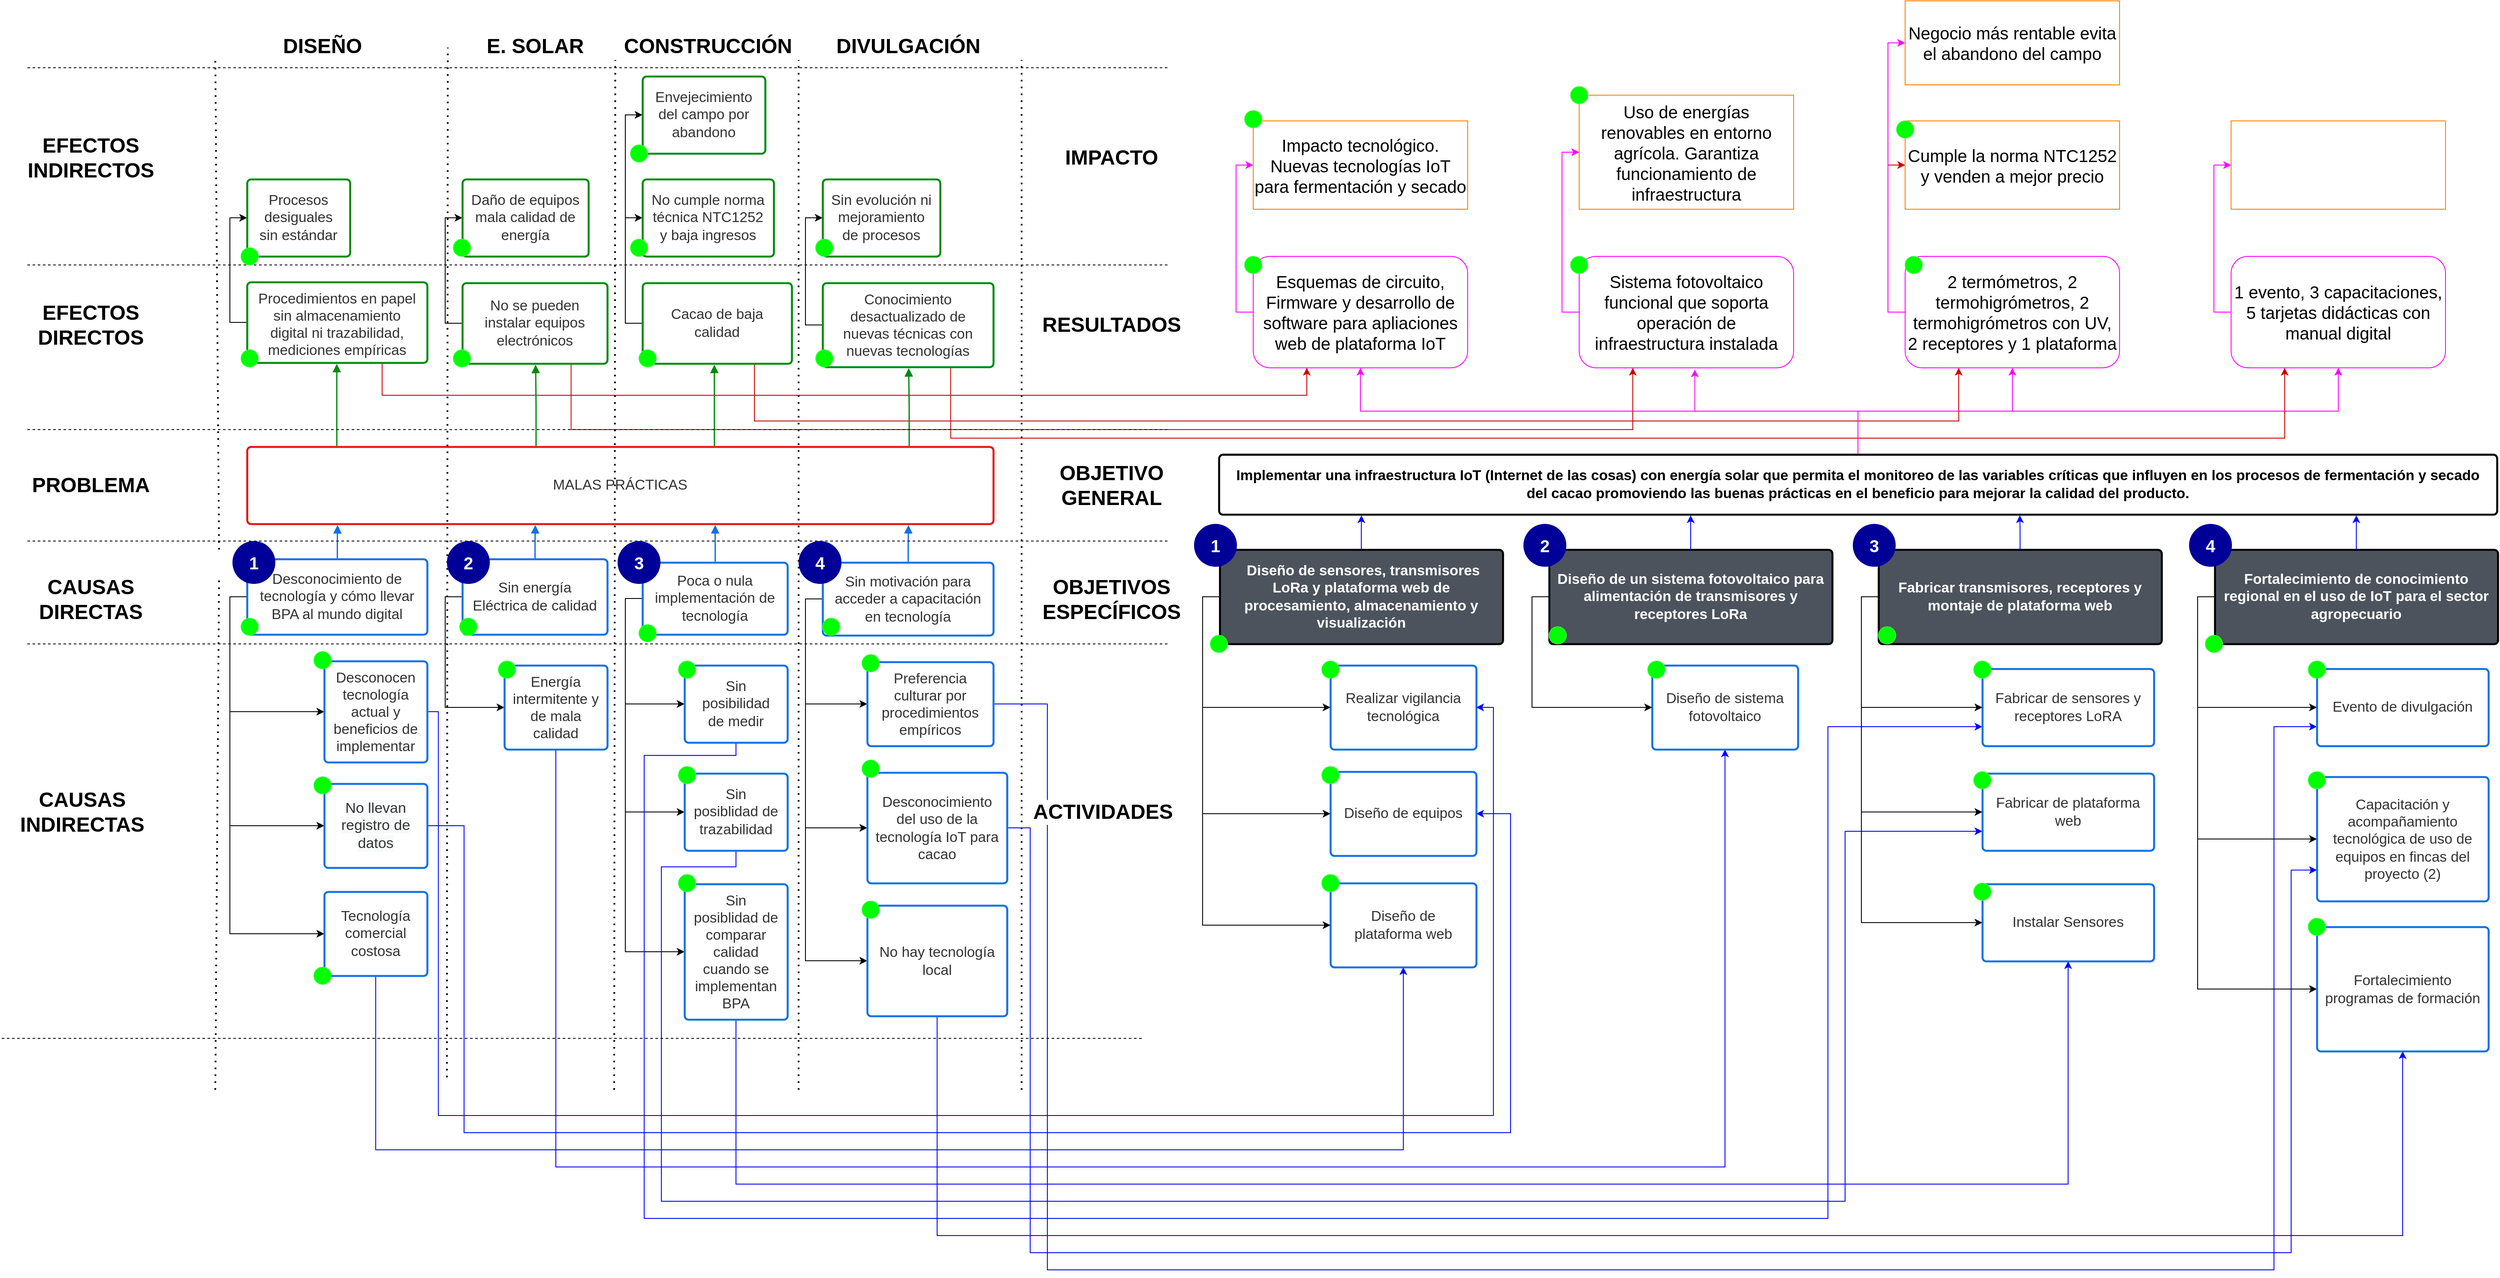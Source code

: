 <mxfile version="20.4.1" type="github" pages="2">
  <diagram id="nxbP9ufkAd6UfLEAyTEt" name="Arbol de problemas">
    <mxGraphModel dx="2858" dy="1089" grid="1" gridSize="10" guides="1" tooltips="1" connect="1" arrows="1" fold="1" page="1" pageScale="1" pageWidth="827" pageHeight="1169" math="0" shadow="0">
      <root>
        <mxCell id="0" />
        <mxCell id="1" parent="0" />
        <mxCell id="y1gLRwEpjePrzFJidSWK-38" style="edgeStyle=orthogonalEdgeStyle;rounded=0;orthogonalLoop=1;jettySize=auto;html=1;exitX=0;exitY=0.5;exitDx=0;exitDy=0;entryX=0;entryY=0.5;entryDx=0;entryDy=0;" parent="1" source="y1gLRwEpjePrzFJidSWK-4" target="y1gLRwEpjePrzFJidSWK-9" edge="1">
          <mxGeometry relative="1" as="geometry" />
        </mxCell>
        <mxCell id="y1PfEQ1NS_R_pBmvr7h7-12" style="edgeStyle=orthogonalEdgeStyle;rounded=0;orthogonalLoop=1;jettySize=auto;html=1;exitX=0;exitY=0.5;exitDx=0;exitDy=0;entryX=0;entryY=0.5;entryDx=0;entryDy=0;fontSize=20;fontColor=#FFFFFF;" parent="1" source="y1gLRwEpjePrzFJidSWK-4" target="y1PfEQ1NS_R_pBmvr7h7-11" edge="1">
          <mxGeometry relative="1" as="geometry" />
        </mxCell>
        <mxCell id="y1PfEQ1NS_R_pBmvr7h7-53" style="edgeStyle=orthogonalEdgeStyle;rounded=0;orthogonalLoop=1;jettySize=auto;html=1;exitX=0;exitY=0.5;exitDx=0;exitDy=0;entryX=0;entryY=0.5;entryDx=0;entryDy=0;fontSize=20;fontColor=#000000;" parent="1" source="y1gLRwEpjePrzFJidSWK-4" target="y1PfEQ1NS_R_pBmvr7h7-52" edge="1">
          <mxGeometry relative="1" as="geometry" />
        </mxCell>
        <UserObject label="Desconocimiento de tecnología y cómo llevar BPA al mundo digital" lucidchartObjectId="50w0yAb6vamF" id="y1gLRwEpjePrzFJidSWK-4">
          <mxCell style="html=1;overflow=block;blockSpacing=1;whiteSpace=wrap;fontSize=16.7;fontColor=#333333;align=center;spacing=9;strokeColor=#1071e5;strokeOpacity=100;rounded=1;absoluteArcSize=1;arcSize=9;strokeWidth=2.3;" parent="1" vertex="1">
            <mxGeometry x="-43" y="1221" width="210" height="88" as="geometry" />
          </mxCell>
        </UserObject>
        <UserObject label="MALAS PRÁCTICAS" lucidchartObjectId="nix0~V2PDqla" id="y1gLRwEpjePrzFJidSWK-5">
          <mxCell style="html=1;overflow=block;blockSpacing=1;whiteSpace=wrap;fontSize=16.7;fontColor=#333333;align=center;spacing=9;strokeColor=#e81313;strokeOpacity=100;rounded=1;absoluteArcSize=1;arcSize=9;strokeWidth=2.3;" parent="1" vertex="1">
            <mxGeometry x="-43" y="1090" width="870" height="90" as="geometry" />
          </mxCell>
        </UserObject>
        <mxCell id="y1gLRwEpjePrzFJidSWK-39" style="edgeStyle=orthogonalEdgeStyle;rounded=0;orthogonalLoop=1;jettySize=auto;html=1;exitX=0;exitY=0.5;exitDx=0;exitDy=0;entryX=0;entryY=0.5;entryDx=0;entryDy=0;" parent="1" source="y1gLRwEpjePrzFJidSWK-6" target="y1gLRwEpjePrzFJidSWK-11" edge="1">
          <mxGeometry relative="1" as="geometry" />
        </mxCell>
        <UserObject label="Sin energía Eléctrica de calidad" lucidchartObjectId="5vx0oRoR8o8n" id="y1gLRwEpjePrzFJidSWK-6">
          <mxCell style="html=1;overflow=block;blockSpacing=1;whiteSpace=wrap;fontSize=16.7;fontColor=#333333;align=center;spacing=9;strokeColor=#1071e5;strokeOpacity=100;rounded=1;absoluteArcSize=1;arcSize=9;strokeWidth=2.3;" parent="1" vertex="1">
            <mxGeometry x="208" y="1221" width="169" height="88" as="geometry" />
          </mxCell>
        </UserObject>
        <mxCell id="y1gLRwEpjePrzFJidSWK-41" style="edgeStyle=orthogonalEdgeStyle;rounded=0;orthogonalLoop=1;jettySize=auto;html=1;exitX=0;exitY=0.5;exitDx=0;exitDy=0;entryX=0;entryY=0.5;entryDx=0;entryDy=0;" parent="1" source="y1gLRwEpjePrzFJidSWK-7" target="y1gLRwEpjePrzFJidSWK-13" edge="1">
          <mxGeometry relative="1" as="geometry" />
        </mxCell>
        <mxCell id="y1gLRwEpjePrzFJidSWK-42" style="edgeStyle=orthogonalEdgeStyle;rounded=0;orthogonalLoop=1;jettySize=auto;html=1;exitX=0;exitY=0.5;exitDx=0;exitDy=0;entryX=0;entryY=0.5;entryDx=0;entryDy=0;" parent="1" source="y1gLRwEpjePrzFJidSWK-7" target="y1gLRwEpjePrzFJidSWK-10" edge="1">
          <mxGeometry relative="1" as="geometry" />
        </mxCell>
        <mxCell id="y1gLRwEpjePrzFJidSWK-43" style="edgeStyle=orthogonalEdgeStyle;rounded=0;orthogonalLoop=1;jettySize=auto;html=1;exitX=0;exitY=0.5;exitDx=0;exitDy=0;entryX=0;entryY=0.5;entryDx=0;entryDy=0;" parent="1" source="y1gLRwEpjePrzFJidSWK-7" target="y1gLRwEpjePrzFJidSWK-14" edge="1">
          <mxGeometry relative="1" as="geometry" />
        </mxCell>
        <UserObject label="Poca o nula implementación de tecnología" lucidchartObjectId="uwx0kRfbo4vk" id="y1gLRwEpjePrzFJidSWK-7">
          <mxCell style="html=1;overflow=block;blockSpacing=1;whiteSpace=wrap;fontSize=16.7;fontColor=#333333;align=center;spacing=9;strokeColor=#1071e5;strokeOpacity=100;rounded=1;absoluteArcSize=1;arcSize=9;strokeWidth=2.3;" parent="1" vertex="1">
            <mxGeometry x="418" y="1225" width="169" height="84" as="geometry" />
          </mxCell>
        </UserObject>
        <mxCell id="5jBU4jL0vWlWmlJcorjr-8" style="edgeStyle=orthogonalEdgeStyle;rounded=0;orthogonalLoop=1;jettySize=auto;html=1;exitX=0;exitY=0.5;exitDx=0;exitDy=0;entryX=0;entryY=0.5;entryDx=0;entryDy=0;" parent="1" source="y1gLRwEpjePrzFJidSWK-8" target="y1gLRwEpjePrzFJidSWK-21" edge="1">
          <mxGeometry relative="1" as="geometry" />
        </mxCell>
        <mxCell id="y1PfEQ1NS_R_pBmvr7h7-48" style="edgeStyle=orthogonalEdgeStyle;rounded=0;orthogonalLoop=1;jettySize=auto;html=1;exitX=0;exitY=0.5;exitDx=0;exitDy=0;entryX=0;entryY=0.5;entryDx=0;entryDy=0;fontSize=20;fontColor=#000000;" parent="1" source="y1gLRwEpjePrzFJidSWK-8" target="y1PfEQ1NS_R_pBmvr7h7-47" edge="1">
          <mxGeometry relative="1" as="geometry" />
        </mxCell>
        <mxCell id="y1PfEQ1NS_R_pBmvr7h7-64" style="edgeStyle=orthogonalEdgeStyle;rounded=0;orthogonalLoop=1;jettySize=auto;html=1;exitX=0;exitY=0.5;exitDx=0;exitDy=0;entryX=0;entryY=0.5;entryDx=0;entryDy=0;fontSize=20;fontColor=#000000;" parent="1" source="y1gLRwEpjePrzFJidSWK-8" target="y1PfEQ1NS_R_pBmvr7h7-63" edge="1">
          <mxGeometry relative="1" as="geometry" />
        </mxCell>
        <UserObject label="Sin motivación para acceder a capacitación en tecnología" lucidchartObjectId="0yx0bYM9q7a3" id="y1gLRwEpjePrzFJidSWK-8">
          <mxCell style="html=1;overflow=block;blockSpacing=1;whiteSpace=wrap;fontSize=16.7;fontColor=#333333;align=center;spacing=9;strokeColor=#1071e5;strokeOpacity=100;rounded=1;absoluteArcSize=1;arcSize=9;strokeWidth=2.3;" parent="1" vertex="1">
            <mxGeometry x="628" y="1225" width="199" height="85" as="geometry" />
          </mxCell>
        </UserObject>
        <mxCell id="Dnhiyiwgh37lcLuEltPn-53" style="edgeStyle=orthogonalEdgeStyle;rounded=0;orthogonalLoop=1;jettySize=auto;html=1;exitX=1;exitY=0.5;exitDx=0;exitDy=0;entryX=1;entryY=0.5;entryDx=0;entryDy=0;fontFamily=Helvetica;fontSize=12;fontColor=default;strokeColor=#0000FF;" parent="1" source="y1gLRwEpjePrzFJidSWK-9" target="y1PfEQ1NS_R_pBmvr7h7-15" edge="1">
          <mxGeometry relative="1" as="geometry">
            <Array as="points">
              <mxPoint x="210" y="1532" />
              <mxPoint x="210" y="1890" />
              <mxPoint x="1430" y="1890" />
              <mxPoint x="1430" y="1518" />
            </Array>
          </mxGeometry>
        </mxCell>
        <UserObject label="&lt;span style=&quot;color: rgb(51, 51, 51); font-family: Helvetica; font-size: 17px; font-style: normal; font-variant-ligatures: normal; font-variant-caps: normal; font-weight: 400; letter-spacing: normal; orphans: 2; text-align: center; text-indent: 0px; text-transform: none; widows: 2; word-spacing: 0px; -webkit-text-stroke-width: 0px; background-color: rgb(248, 249, 250); text-decoration-thickness: initial; text-decoration-style: initial; text-decoration-color: initial; float: none; display: inline !important;&quot;&gt;No llevan registro de datos&lt;/span&gt;&lt;br&gt;" lucidchartObjectId="GBx0LkfUUHu6" id="y1gLRwEpjePrzFJidSWK-9">
          <mxCell style="html=1;overflow=block;blockSpacing=1;whiteSpace=wrap;fontSize=16.7;fontColor=#333333;align=center;spacing=9;strokeColor=#1071e5;strokeOpacity=100;rounded=1;absoluteArcSize=1;arcSize=9;strokeWidth=2.3;" parent="1" vertex="1">
            <mxGeometry x="47" y="1483" width="120" height="98" as="geometry" />
          </mxCell>
        </UserObject>
        <mxCell id="Dnhiyiwgh37lcLuEltPn-57" style="edgeStyle=orthogonalEdgeStyle;rounded=0;orthogonalLoop=1;jettySize=auto;html=1;exitX=0.5;exitY=1;exitDx=0;exitDy=0;entryX=0;entryY=0.75;entryDx=0;entryDy=0;fontFamily=Helvetica;fontSize=12;fontColor=default;strokeColor=#0000FF;" parent="1" source="y1gLRwEpjePrzFJidSWK-10" target="y1PfEQ1NS_R_pBmvr7h7-24" edge="1">
          <mxGeometry relative="1" as="geometry">
            <Array as="points">
              <mxPoint x="527" y="1580" />
              <mxPoint x="440" y="1580" />
              <mxPoint x="440" y="1970" />
              <mxPoint x="1820" y="1970" />
              <mxPoint x="1820" y="1539" />
            </Array>
          </mxGeometry>
        </mxCell>
        <UserObject label="Sin posiblidad de trazabilidad" lucidchartObjectId="3Bx0pORC3kEz" id="y1gLRwEpjePrzFJidSWK-10">
          <mxCell style="html=1;overflow=block;blockSpacing=1;whiteSpace=wrap;fontSize=16.7;fontColor=#333333;align=center;spacing=9;strokeColor=#1071e5;strokeOpacity=100;rounded=1;absoluteArcSize=1;arcSize=9;strokeWidth=2.3;" parent="1" vertex="1">
            <mxGeometry x="467" y="1471" width="120" height="90" as="geometry" />
          </mxCell>
        </UserObject>
        <mxCell id="Dnhiyiwgh37lcLuEltPn-55" style="edgeStyle=orthogonalEdgeStyle;rounded=0;orthogonalLoop=1;jettySize=auto;html=1;exitX=0.5;exitY=1;exitDx=0;exitDy=0;entryX=0.5;entryY=1;entryDx=0;entryDy=0;fontFamily=Helvetica;fontSize=12;fontColor=default;strokeColor=#0000FF;" parent="1" source="y1gLRwEpjePrzFJidSWK-11" target="y1PfEQ1NS_R_pBmvr7h7-20" edge="1">
          <mxGeometry relative="1" as="geometry">
            <Array as="points">
              <mxPoint x="317" y="1930" />
              <mxPoint x="1680" y="1930" />
            </Array>
          </mxGeometry>
        </mxCell>
        <UserObject label="Energía intermitente y de mala calidad" lucidchartObjectId="NCx0BWLgL4xI" id="y1gLRwEpjePrzFJidSWK-11">
          <mxCell style="html=1;overflow=block;blockSpacing=1;whiteSpace=wrap;fontSize=16.7;fontColor=#333333;align=center;spacing=9;strokeColor=#1071e5;strokeOpacity=100;rounded=1;absoluteArcSize=1;arcSize=9;strokeWidth=2.3;" parent="1" vertex="1">
            <mxGeometry x="257" y="1345" width="120" height="98" as="geometry" />
          </mxCell>
        </UserObject>
        <mxCell id="Dnhiyiwgh37lcLuEltPn-58" style="edgeStyle=orthogonalEdgeStyle;rounded=0;orthogonalLoop=1;jettySize=auto;html=1;exitX=0.5;exitY=1;exitDx=0;exitDy=0;entryX=0;entryY=0.75;entryDx=0;entryDy=0;fontFamily=Helvetica;fontSize=12;fontColor=default;strokeColor=#0000FF;" parent="1" source="y1gLRwEpjePrzFJidSWK-13" target="y1PfEQ1NS_R_pBmvr7h7-23" edge="1">
          <mxGeometry relative="1" as="geometry">
            <Array as="points">
              <mxPoint x="527" y="1450" />
              <mxPoint x="420" y="1450" />
              <mxPoint x="420" y="1990" />
              <mxPoint x="1800" y="1990" />
              <mxPoint x="1800" y="1417" />
            </Array>
          </mxGeometry>
        </mxCell>
        <UserObject label="Sin posibilidad de medir" lucidchartObjectId="gDx0V2t9FzL9" id="y1gLRwEpjePrzFJidSWK-13">
          <mxCell style="html=1;overflow=block;blockSpacing=1;whiteSpace=wrap;fontSize=16.7;fontColor=#333333;align=center;spacing=9;strokeColor=#1071e5;strokeOpacity=100;rounded=1;absoluteArcSize=1;arcSize=9;strokeWidth=2.3;" parent="1" vertex="1">
            <mxGeometry x="467" y="1345" width="120" height="90" as="geometry" />
          </mxCell>
        </UserObject>
        <mxCell id="Dnhiyiwgh37lcLuEltPn-56" style="edgeStyle=orthogonalEdgeStyle;rounded=0;orthogonalLoop=1;jettySize=auto;html=1;exitX=0.5;exitY=1;exitDx=0;exitDy=0;entryX=0.5;entryY=1;entryDx=0;entryDy=0;fontFamily=Helvetica;fontSize=12;fontColor=default;strokeColor=#0000FF;" parent="1" source="y1gLRwEpjePrzFJidSWK-14" target="y1PfEQ1NS_R_pBmvr7h7-43" edge="1">
          <mxGeometry relative="1" as="geometry">
            <Array as="points">
              <mxPoint x="527" y="1950" />
              <mxPoint x="2080" y="1950" />
            </Array>
          </mxGeometry>
        </mxCell>
        <UserObject label="Sin posiblidad de comparar calidad cuando se implementan BPA" lucidchartObjectId="NDx0eiq1Wggg" id="y1gLRwEpjePrzFJidSWK-14">
          <mxCell style="html=1;overflow=block;blockSpacing=1;whiteSpace=wrap;fontSize=16.7;fontColor=#333333;align=center;spacing=9;strokeColor=#1071e5;strokeOpacity=100;rounded=1;absoluteArcSize=1;arcSize=9;strokeWidth=2.3;" parent="1" vertex="1">
            <mxGeometry x="467" y="1600" width="120" height="158" as="geometry" />
          </mxCell>
        </UserObject>
        <mxCell id="Dnhiyiwgh37lcLuEltPn-61" style="edgeStyle=orthogonalEdgeStyle;rounded=0;orthogonalLoop=1;jettySize=auto;html=1;exitX=1;exitY=0.5;exitDx=0;exitDy=0;entryX=0;entryY=0.75;entryDx=0;entryDy=0;fontFamily=Helvetica;fontSize=12;fontColor=default;strokeColor=#0000FF;" parent="1" source="y1gLRwEpjePrzFJidSWK-21" target="y1PfEQ1NS_R_pBmvr7h7-29" edge="1">
          <mxGeometry relative="1" as="geometry">
            <Array as="points">
              <mxPoint x="890" y="1390" />
              <mxPoint x="890" y="2050" />
              <mxPoint x="2320" y="2050" />
              <mxPoint x="2320" y="1417" />
            </Array>
          </mxGeometry>
        </mxCell>
        <UserObject label="Preferencia culturar por procedimientos empíricos" lucidchartObjectId="iGx0gmcVgOEP" id="y1gLRwEpjePrzFJidSWK-21">
          <mxCell style="html=1;overflow=block;blockSpacing=1;whiteSpace=wrap;fontSize=16.7;fontColor=#333333;align=center;spacing=9;strokeColor=#1071e5;strokeOpacity=100;rounded=1;absoluteArcSize=1;arcSize=9;strokeWidth=2.3;" parent="1" vertex="1">
            <mxGeometry x="680" y="1341" width="147" height="98" as="geometry" />
          </mxCell>
        </UserObject>
        <UserObject label="" lucidchartObjectId="vHx0NTHHManW" id="y1gLRwEpjePrzFJidSWK-23">
          <mxCell style="html=1;jettySize=18;whiteSpace=wrap;fontSize=13;strokeColor=#1071e5;strokeOpacity=100;strokeWidth=1.5;rounded=1;arcSize=12;edgeStyle=orthogonalEdgeStyle;startArrow=none;endArrow=block;endFill=1;exitX=0.5;exitY=-0.012;exitPerimeter=0;entryX=0.121;entryY=1.012;entryPerimeter=0;" parent="1" source="y1gLRwEpjePrzFJidSWK-4" target="y1gLRwEpjePrzFJidSWK-5" edge="1">
            <mxGeometry width="100" height="100" relative="1" as="geometry">
              <Array as="points" />
            </mxGeometry>
          </mxCell>
        </UserObject>
        <UserObject label="" lucidchartObjectId="xHx0nz4e0jUj" id="y1gLRwEpjePrzFJidSWK-24">
          <mxCell style="html=1;jettySize=18;whiteSpace=wrap;fontSize=13;strokeColor=#1071e5;strokeOpacity=100;strokeWidth=1.5;rounded=1;arcSize=12;edgeStyle=orthogonalEdgeStyle;startArrow=none;endArrow=block;endFill=1;exitX=0.5;exitY=-0.012;exitPerimeter=0;entryX=0.386;entryY=1.012;entryPerimeter=0;" parent="1" source="y1gLRwEpjePrzFJidSWK-6" target="y1gLRwEpjePrzFJidSWK-5" edge="1">
            <mxGeometry width="100" height="100" relative="1" as="geometry">
              <Array as="points" />
            </mxGeometry>
          </mxCell>
        </UserObject>
        <UserObject label="" lucidchartObjectId="zHx0vyu-2az-" id="y1gLRwEpjePrzFJidSWK-25">
          <mxCell style="html=1;jettySize=18;whiteSpace=wrap;fontSize=13;strokeColor=#1071e5;strokeOpacity=100;strokeWidth=1.5;rounded=1;arcSize=12;edgeStyle=orthogonalEdgeStyle;startArrow=none;endArrow=block;endFill=1;exitX=0.5;exitY=-0.013;exitPerimeter=0;entryX=0.627;entryY=1.012;entryPerimeter=0;" parent="1" source="y1gLRwEpjePrzFJidSWK-7" target="y1gLRwEpjePrzFJidSWK-5" edge="1">
            <mxGeometry width="100" height="100" relative="1" as="geometry">
              <Array as="points" />
            </mxGeometry>
          </mxCell>
        </UserObject>
        <UserObject label="" lucidchartObjectId="BHx0bPGhEJXR" id="y1gLRwEpjePrzFJidSWK-26">
          <mxCell style="html=1;jettySize=18;whiteSpace=wrap;fontSize=13;strokeColor=#1071e5;strokeOpacity=100;strokeWidth=1.5;rounded=1;arcSize=12;edgeStyle=orthogonalEdgeStyle;startArrow=none;endArrow=block;endFill=1;exitX=0.5;exitY=-0.013;exitPerimeter=0;entryX=0.886;entryY=1.012;entryPerimeter=0;" parent="1" source="y1gLRwEpjePrzFJidSWK-8" target="y1gLRwEpjePrzFJidSWK-5" edge="1">
            <mxGeometry width="100" height="100" relative="1" as="geometry">
              <Array as="points" />
            </mxGeometry>
          </mxCell>
        </UserObject>
        <mxCell id="5jBU4jL0vWlWmlJcorjr-9" style="edgeStyle=orthogonalEdgeStyle;rounded=0;orthogonalLoop=1;jettySize=auto;html=1;exitX=0;exitY=0.5;exitDx=0;exitDy=0;entryX=0;entryY=0.5;entryDx=0;entryDy=0;" parent="1" source="y1gLRwEpjePrzFJidSWK-27" target="y1gLRwEpjePrzFJidSWK-35" edge="1">
          <mxGeometry relative="1" as="geometry" />
        </mxCell>
        <mxCell id="Dnhiyiwgh37lcLuEltPn-89" style="edgeStyle=orthogonalEdgeStyle;rounded=0;orthogonalLoop=1;jettySize=auto;html=1;exitX=0.75;exitY=1;exitDx=0;exitDy=0;entryX=0.25;entryY=1;entryDx=0;entryDy=0;strokeColor=#CC0000;fontFamily=Helvetica;fontSize=12;fontColor=default;" parent="1" source="y1gLRwEpjePrzFJidSWK-27" target="y1PfEQ1NS_R_pBmvr7h7-54" edge="1">
          <mxGeometry relative="1" as="geometry">
            <Array as="points">
              <mxPoint x="115" y="1030" />
              <mxPoint x="1193" y="1030" />
            </Array>
          </mxGeometry>
        </mxCell>
        <UserObject label="Procedimientos en papel sin almacenamiento digital ni trazabilidad, mediciones empíricas" lucidchartObjectId="PHx09gBbS~Wa" id="y1gLRwEpjePrzFJidSWK-27">
          <mxCell style="html=1;overflow=block;blockSpacing=1;whiteSpace=wrap;fontSize=16.7;fontColor=#333333;align=center;spacing=9;strokeColor=#008a0e;strokeOpacity=100;rounded=1;absoluteArcSize=1;arcSize=9;strokeWidth=2.3;" parent="1" vertex="1">
            <mxGeometry x="-43" y="898" width="210" height="94" as="geometry" />
          </mxCell>
        </UserObject>
        <mxCell id="5jBU4jL0vWlWmlJcorjr-10" style="edgeStyle=orthogonalEdgeStyle;rounded=0;orthogonalLoop=1;jettySize=auto;html=1;exitX=0;exitY=0.5;exitDx=0;exitDy=0;entryX=0;entryY=0.5;entryDx=0;entryDy=0;" parent="1" source="y1gLRwEpjePrzFJidSWK-28" target="y1gLRwEpjePrzFJidSWK-36" edge="1">
          <mxGeometry relative="1" as="geometry" />
        </mxCell>
        <mxCell id="Dnhiyiwgh37lcLuEltPn-90" style="edgeStyle=orthogonalEdgeStyle;rounded=0;orthogonalLoop=1;jettySize=auto;html=1;exitX=0.75;exitY=1;exitDx=0;exitDy=0;entryX=0.25;entryY=1;entryDx=0;entryDy=0;strokeColor=#CC0000;fontFamily=Helvetica;fontSize=12;fontColor=default;" parent="1" source="y1gLRwEpjePrzFJidSWK-28" target="y1PfEQ1NS_R_pBmvr7h7-55" edge="1">
          <mxGeometry relative="1" as="geometry">
            <Array as="points">
              <mxPoint x="335" y="1070" />
              <mxPoint x="1573" y="1070" />
            </Array>
          </mxGeometry>
        </mxCell>
        <UserObject label="No se pueden instalar equipos electrónicos" lucidchartObjectId="8Hx0z74Eu40t" id="y1gLRwEpjePrzFJidSWK-28">
          <mxCell style="html=1;overflow=block;blockSpacing=1;whiteSpace=wrap;fontSize=16.7;fontColor=#333333;align=center;spacing=9;strokeColor=#008a0e;strokeOpacity=100;rounded=1;absoluteArcSize=1;arcSize=9;strokeWidth=2.3;" parent="1" vertex="1">
            <mxGeometry x="208" y="899" width="169" height="94" as="geometry" />
          </mxCell>
        </UserObject>
        <mxCell id="5jBU4jL0vWlWmlJcorjr-11" style="edgeStyle=orthogonalEdgeStyle;rounded=0;orthogonalLoop=1;jettySize=auto;html=1;exitX=0;exitY=0.5;exitDx=0;exitDy=0;entryX=0;entryY=0.5;entryDx=0;entryDy=0;" parent="1" source="y1gLRwEpjePrzFJidSWK-29" target="y1gLRwEpjePrzFJidSWK-37" edge="1">
          <mxGeometry relative="1" as="geometry" />
        </mxCell>
        <mxCell id="5jBU4jL0vWlWmlJcorjr-12" style="edgeStyle=orthogonalEdgeStyle;rounded=0;orthogonalLoop=1;jettySize=auto;html=1;exitX=0;exitY=0.5;exitDx=0;exitDy=0;entryX=0;entryY=0.5;entryDx=0;entryDy=0;" parent="1" source="y1gLRwEpjePrzFJidSWK-29" target="5jBU4jL0vWlWmlJcorjr-3" edge="1">
          <mxGeometry relative="1" as="geometry" />
        </mxCell>
        <mxCell id="Dnhiyiwgh37lcLuEltPn-91" style="edgeStyle=orthogonalEdgeStyle;rounded=0;orthogonalLoop=1;jettySize=auto;html=1;exitX=0.75;exitY=1;exitDx=0;exitDy=0;entryX=0.25;entryY=1;entryDx=0;entryDy=0;strokeColor=#CC0000;fontFamily=Helvetica;fontSize=12;fontColor=default;" parent="1" source="y1gLRwEpjePrzFJidSWK-29" target="y1PfEQ1NS_R_pBmvr7h7-56" edge="1">
          <mxGeometry relative="1" as="geometry">
            <Array as="points">
              <mxPoint x="548" y="1060" />
              <mxPoint x="1953" y="1060" />
            </Array>
          </mxGeometry>
        </mxCell>
        <UserObject label="Cacao de baja calidad" lucidchartObjectId=".Hx0B2oDnWfM" id="y1gLRwEpjePrzFJidSWK-29">
          <mxCell style="html=1;overflow=block;blockSpacing=1;whiteSpace=wrap;fontSize=16.7;fontColor=#333333;align=center;spacing=9;strokeColor=#008a0e;strokeOpacity=100;rounded=1;absoluteArcSize=1;arcSize=9;strokeWidth=2.3;" parent="1" vertex="1">
            <mxGeometry x="418" y="899" width="174" height="94" as="geometry" />
          </mxCell>
        </UserObject>
        <mxCell id="5jBU4jL0vWlWmlJcorjr-13" style="edgeStyle=orthogonalEdgeStyle;rounded=0;orthogonalLoop=1;jettySize=auto;html=1;exitX=0;exitY=0.5;exitDx=0;exitDy=0;entryX=0;entryY=0.5;entryDx=0;entryDy=0;" parent="1" source="y1gLRwEpjePrzFJidSWK-30" target="5jBU4jL0vWlWmlJcorjr-1" edge="1">
          <mxGeometry relative="1" as="geometry" />
        </mxCell>
        <mxCell id="Dnhiyiwgh37lcLuEltPn-92" style="edgeStyle=orthogonalEdgeStyle;rounded=0;orthogonalLoop=1;jettySize=auto;html=1;exitX=0.75;exitY=1;exitDx=0;exitDy=0;entryX=0.25;entryY=1;entryDx=0;entryDy=0;strokeColor=#CC0000;fontFamily=Helvetica;fontSize=12;fontColor=default;" parent="1" source="y1gLRwEpjePrzFJidSWK-30" target="y1PfEQ1NS_R_pBmvr7h7-57" edge="1">
          <mxGeometry relative="1" as="geometry">
            <Array as="points">
              <mxPoint x="777" y="1080" />
              <mxPoint x="2333" y="1080" />
            </Array>
          </mxGeometry>
        </mxCell>
        <UserObject label="Conocimiento desactualizado de nuevas técnicas con nuevas tecnologías" lucidchartObjectId="zIx0m9s~_KKR" id="y1gLRwEpjePrzFJidSWK-30">
          <mxCell style="html=1;overflow=block;blockSpacing=1;whiteSpace=wrap;fontSize=16.7;fontColor=#333333;align=center;spacing=9;strokeColor=#008a0e;strokeOpacity=100;rounded=1;absoluteArcSize=1;arcSize=9;strokeWidth=2.3;" parent="1" vertex="1">
            <mxGeometry x="628" y="899" width="199" height="98" as="geometry" />
          </mxCell>
        </UserObject>
        <UserObject label="" lucidchartObjectId="LIx0cviYYW0X" id="y1gLRwEpjePrzFJidSWK-31">
          <mxCell style="html=1;jettySize=18;whiteSpace=wrap;fontSize=13;strokeColor=#008a0e;strokeOpacity=100;strokeWidth=1.5;rounded=1;arcSize=12;edgeStyle=orthogonalEdgeStyle;startArrow=none;endArrow=block;endFill=1;exitX=0.12;exitY=-0.012;exitPerimeter=0;entryX=0.497;entryY=1.012;entryPerimeter=0;" parent="1" source="y1gLRwEpjePrzFJidSWK-5" target="y1gLRwEpjePrzFJidSWK-27" edge="1">
            <mxGeometry width="100" height="100" relative="1" as="geometry">
              <Array as="points" />
            </mxGeometry>
          </mxCell>
        </UserObject>
        <UserObject label="" lucidchartObjectId="WIx0hoiDE~Fc" id="y1gLRwEpjePrzFJidSWK-32">
          <mxCell style="html=1;jettySize=18;whiteSpace=wrap;fontSize=13;strokeColor=#008a0e;strokeOpacity=100;strokeWidth=1.5;rounded=1;arcSize=12;edgeStyle=orthogonalEdgeStyle;startArrow=none;endArrow=block;endFill=1;exitX=0.387;exitY=-0.012;exitPerimeter=0;entryX=0.504;entryY=1.012;entryPerimeter=0;" parent="1" source="y1gLRwEpjePrzFJidSWK-5" target="y1gLRwEpjePrzFJidSWK-28" edge="1">
            <mxGeometry width="100" height="100" relative="1" as="geometry">
              <Array as="points" />
            </mxGeometry>
          </mxCell>
        </UserObject>
        <UserObject label="" lucidchartObjectId="0Ix01q2j21pl" id="y1gLRwEpjePrzFJidSWK-33">
          <mxCell style="html=1;jettySize=18;whiteSpace=wrap;fontSize=13;strokeColor=#008a0e;strokeOpacity=100;strokeWidth=1.5;rounded=1;arcSize=12;edgeStyle=orthogonalEdgeStyle;startArrow=none;endArrow=block;endFill=1;exitX=0.626;exitY=-0.012;exitPerimeter=0;entryX=0.48;entryY=1.012;entryPerimeter=0;" parent="1" source="y1gLRwEpjePrzFJidSWK-5" target="y1gLRwEpjePrzFJidSWK-29" edge="1">
            <mxGeometry width="100" height="100" relative="1" as="geometry">
              <Array as="points" />
            </mxGeometry>
          </mxCell>
        </UserObject>
        <UserObject label="" lucidchartObjectId="7Ix0qphxRs9T" id="y1gLRwEpjePrzFJidSWK-34">
          <mxCell style="html=1;jettySize=18;whiteSpace=wrap;fontSize=13;strokeColor=#008a0e;strokeOpacity=100;strokeWidth=1.5;rounded=1;arcSize=12;edgeStyle=orthogonalEdgeStyle;startArrow=none;endArrow=block;endFill=1;exitX=0.887;exitY=-0.012;exitPerimeter=0;entryX=0.503;entryY=1.011;entryPerimeter=0;" parent="1" source="y1gLRwEpjePrzFJidSWK-5" target="y1gLRwEpjePrzFJidSWK-30" edge="1">
            <mxGeometry width="100" height="100" relative="1" as="geometry">
              <Array as="points" />
            </mxGeometry>
          </mxCell>
        </UserObject>
        <UserObject label="Procesos desiguales sin estándar" lucidchartObjectId="TUx0KD6sIN2B" id="y1gLRwEpjePrzFJidSWK-35">
          <mxCell style="html=1;overflow=block;blockSpacing=1;whiteSpace=wrap;fontSize=16.7;fontColor=#333333;align=center;spacing=9;strokeColor=#008a0e;strokeOpacity=100;rounded=1;absoluteArcSize=1;arcSize=9;strokeWidth=2.3;" parent="1" vertex="1">
            <mxGeometry x="-43" y="778" width="120" height="90" as="geometry" />
          </mxCell>
        </UserObject>
        <UserObject label="Daño de equipos mala calidad de energía" lucidchartObjectId="XUx0ePm0GKDe" id="y1gLRwEpjePrzFJidSWK-36">
          <mxCell style="html=1;overflow=block;blockSpacing=1;whiteSpace=wrap;fontSize=16.7;fontColor=#333333;align=center;spacing=9;strokeColor=#008a0e;strokeOpacity=100;rounded=1;absoluteArcSize=1;arcSize=9;strokeWidth=2.3;" parent="1" vertex="1">
            <mxGeometry x="208" y="778" width="147" height="90" as="geometry" />
          </mxCell>
        </UserObject>
        <UserObject label="No cumple norma técnica NTC1252 y baja ingresos" lucidchartObjectId="1Ux0ggHsKn-0" id="y1gLRwEpjePrzFJidSWK-37">
          <mxCell style="html=1;overflow=block;blockSpacing=1;whiteSpace=wrap;fontSize=16.7;fontColor=#333333;align=center;spacing=9;strokeColor=#008a0e;strokeOpacity=100;rounded=1;absoluteArcSize=1;arcSize=9;strokeWidth=2.3;" parent="1" vertex="1">
            <mxGeometry x="418" y="778" width="153" height="90" as="geometry" />
          </mxCell>
        </UserObject>
        <UserObject label="Sin evolución ni mejoramiento de procesos" lucidchartObjectId="1Ux0ggHsKn-0" id="5jBU4jL0vWlWmlJcorjr-1">
          <mxCell style="html=1;overflow=block;blockSpacing=1;whiteSpace=wrap;fontSize=16.7;fontColor=#333333;align=center;spacing=9;strokeColor=#008a0e;strokeOpacity=100;rounded=1;absoluteArcSize=1;arcSize=9;strokeWidth=2.3;" parent="1" vertex="1">
            <mxGeometry x="628" y="778" width="137" height="90" as="geometry" />
          </mxCell>
        </UserObject>
        <UserObject label="Envejecimiento del campo por abandono" lucidchartObjectId="1Ux0ggHsKn-0" id="5jBU4jL0vWlWmlJcorjr-3">
          <mxCell style="html=1;overflow=block;blockSpacing=1;whiteSpace=wrap;fontSize=16.7;fontColor=#333333;align=center;spacing=9;strokeColor=#008a0e;strokeOpacity=100;rounded=1;absoluteArcSize=1;arcSize=9;strokeWidth=2.3;" parent="1" vertex="1">
            <mxGeometry x="418" y="658" width="143" height="90" as="geometry" />
          </mxCell>
        </UserObject>
        <mxCell id="5jBU4jL0vWlWmlJcorjr-15" value="" style="endArrow=none;dashed=1;html=1;dashPattern=1 3;strokeWidth=2;rounded=0;" parent="1" edge="1">
          <mxGeometry width="50" height="50" relative="1" as="geometry">
            <mxPoint x="190" y="1825.5" as="sourcePoint" />
            <mxPoint x="191" y="624.5" as="targetPoint" />
          </mxGeometry>
        </mxCell>
        <mxCell id="5jBU4jL0vWlWmlJcorjr-16" value="" style="endArrow=none;dashed=1;html=1;dashPattern=1 3;strokeWidth=2;rounded=0;" parent="1" edge="1">
          <mxGeometry width="50" height="50" relative="1" as="geometry">
            <mxPoint x="385" y="1840" as="sourcePoint" />
            <mxPoint x="386.29" y="639" as="targetPoint" />
          </mxGeometry>
        </mxCell>
        <mxCell id="5jBU4jL0vWlWmlJcorjr-17" value="" style="endArrow=none;dashed=1;html=1;dashPattern=1 3;strokeWidth=2;rounded=0;" parent="1" edge="1">
          <mxGeometry width="50" height="50" relative="1" as="geometry">
            <mxPoint x="600" y="1840" as="sourcePoint" />
            <mxPoint x="600" y="639" as="targetPoint" />
          </mxGeometry>
        </mxCell>
        <mxCell id="5jBU4jL0vWlWmlJcorjr-18" value="" style="endArrow=none;dashed=1;html=1;dashPattern=1 3;strokeWidth=2;rounded=0;" parent="1" edge="1">
          <mxGeometry width="50" height="50" relative="1" as="geometry">
            <mxPoint x="860" y="1840" as="sourcePoint" />
            <mxPoint x="860" y="639" as="targetPoint" />
          </mxGeometry>
        </mxCell>
        <mxCell id="5jBU4jL0vWlWmlJcorjr-19" value="" style="endArrow=none;dashed=1;html=1;dashPattern=1 3;strokeWidth=2;rounded=0;startArrow=none;" parent="1" edge="1">
          <mxGeometry width="50" height="50" relative="1" as="geometry">
            <mxPoint x="-75.619" y="1210" as="sourcePoint" />
            <mxPoint x="-80" y="639" as="targetPoint" />
          </mxGeometry>
        </mxCell>
        <mxCell id="5jBU4jL0vWlWmlJcorjr-20" value="&lt;font style=&quot;font-size: 24px;&quot;&gt;&lt;b&gt;OBJETIVOS ESPECÍFICOS&lt;/b&gt;&lt;/font&gt;" style="text;html=1;strokeColor=none;fillColor=none;align=center;verticalAlign=middle;whiteSpace=wrap;rounded=0;labelBackgroundColor=#ffffff;" parent="1" vertex="1">
          <mxGeometry x="880" y="1237.5" width="170" height="60" as="geometry" />
        </mxCell>
        <mxCell id="5jBU4jL0vWlWmlJcorjr-21" value="&lt;span style=&quot;font-size: 24px;&quot;&gt;&lt;b&gt;E. SOLAR&lt;/b&gt;&lt;/span&gt;" style="text;html=1;strokeColor=none;fillColor=none;align=center;verticalAlign=middle;whiteSpace=wrap;rounded=0;labelBackgroundColor=#ffffff;" parent="1" vertex="1">
          <mxGeometry x="217.5" y="608" width="150" height="30" as="geometry" />
        </mxCell>
        <mxCell id="5jBU4jL0vWlWmlJcorjr-22" value="&lt;span style=&quot;font-size: 24px;&quot;&gt;&lt;b&gt;CONSTRUCCIÓN&lt;/b&gt;&lt;/span&gt;" style="text;html=1;strokeColor=none;fillColor=none;align=center;verticalAlign=middle;whiteSpace=wrap;rounded=0;labelBackgroundColor=#ffffff;" parent="1" vertex="1">
          <mxGeometry x="380" y="608" width="229" height="30" as="geometry" />
        </mxCell>
        <mxCell id="5jBU4jL0vWlWmlJcorjr-23" value="&lt;font style=&quot;font-size: 24px;&quot;&gt;&lt;b&gt;DIVULGACIÓN&lt;/b&gt;&lt;/font&gt;" style="text;html=1;strokeColor=none;fillColor=none;align=center;verticalAlign=middle;whiteSpace=wrap;rounded=0;labelBackgroundColor=#ffffff;" parent="1" vertex="1">
          <mxGeometry x="633.75" y="608" width="187.5" height="30" as="geometry" />
        </mxCell>
        <mxCell id="ZrvnaW-O_str4oIsPL8D-1" value="" style="endArrow=none;dashed=1;html=1;rounded=0;fontSize=18;" parent="1" edge="1">
          <mxGeometry width="50" height="50" relative="1" as="geometry">
            <mxPoint x="1030" y="1320" as="sourcePoint" />
            <mxPoint x="-300" y="1320" as="targetPoint" />
          </mxGeometry>
        </mxCell>
        <mxCell id="ZrvnaW-O_str4oIsPL8D-2" value="" style="endArrow=none;dashed=1;html=1;rounded=0;fontSize=18;" parent="1" edge="1">
          <mxGeometry width="50" height="50" relative="1" as="geometry">
            <mxPoint x="1000" y="1780" as="sourcePoint" />
            <mxPoint x="-330" y="1780" as="targetPoint" />
          </mxGeometry>
        </mxCell>
        <mxCell id="ZrvnaW-O_str4oIsPL8D-3" value="" style="endArrow=none;dashed=1;html=1;rounded=0;fontSize=18;" parent="1" edge="1">
          <mxGeometry width="50" height="50" relative="1" as="geometry">
            <mxPoint x="1030" y="1200" as="sourcePoint" />
            <mxPoint x="-300" y="1200" as="targetPoint" />
          </mxGeometry>
        </mxCell>
        <mxCell id="ZrvnaW-O_str4oIsPL8D-4" value="" style="endArrow=none;dashed=1;html=1;rounded=0;fontSize=18;" parent="1" edge="1">
          <mxGeometry width="50" height="50" relative="1" as="geometry">
            <mxPoint x="1030" y="1070" as="sourcePoint" />
            <mxPoint x="-300" y="1070" as="targetPoint" />
          </mxGeometry>
        </mxCell>
        <mxCell id="ZrvnaW-O_str4oIsPL8D-5" value="" style="endArrow=none;dashed=1;html=1;rounded=0;fontSize=18;" parent="1" edge="1">
          <mxGeometry width="50" height="50" relative="1" as="geometry">
            <mxPoint x="1030" y="878" as="sourcePoint" />
            <mxPoint x="-300" y="878" as="targetPoint" />
          </mxGeometry>
        </mxCell>
        <mxCell id="ZrvnaW-O_str4oIsPL8D-6" value="" style="endArrow=none;dashed=1;html=1;rounded=0;fontSize=18;" parent="1" edge="1">
          <mxGeometry width="50" height="50" relative="1" as="geometry">
            <mxPoint x="1030" y="648" as="sourcePoint" />
            <mxPoint x="-300" y="648" as="targetPoint" />
          </mxGeometry>
        </mxCell>
        <mxCell id="ZrvnaW-O_str4oIsPL8D-8" value="&lt;font style=&quot;font-size: 24px;&quot;&gt;&lt;b&gt;OBJETIVO GENERAL&lt;/b&gt;&lt;/font&gt;" style="text;html=1;strokeColor=none;fillColor=none;align=center;verticalAlign=middle;whiteSpace=wrap;rounded=0;labelBackgroundColor=#ffffff;" parent="1" vertex="1">
          <mxGeometry x="885" y="1100" width="160" height="70" as="geometry" />
        </mxCell>
        <mxCell id="ZrvnaW-O_str4oIsPL8D-10" value="&lt;font style=&quot;font-size: 24px;&quot;&gt;&lt;b&gt;ACTIVIDADES&lt;/b&gt;&lt;/font&gt;" style="text;html=1;strokeColor=none;fillColor=none;align=center;verticalAlign=middle;whiteSpace=wrap;rounded=0;labelBackgroundColor=#ffffff;" parent="1" vertex="1">
          <mxGeometry x="860" y="1501" width="190" height="30" as="geometry" />
        </mxCell>
        <mxCell id="ZrvnaW-O_str4oIsPL8D-11" value="&lt;span style=&quot;font-size: 24px;&quot;&gt;&lt;b&gt;RESULTADOS&lt;/b&gt;&lt;/span&gt;" style="text;html=1;strokeColor=none;fillColor=none;align=center;verticalAlign=middle;whiteSpace=wrap;rounded=0;labelBackgroundColor=#ffffff;" parent="1" vertex="1">
          <mxGeometry x="870" y="933" width="190" height="30" as="geometry" />
        </mxCell>
        <mxCell id="ZrvnaW-O_str4oIsPL8D-12" value="&lt;span style=&quot;font-size: 24px;&quot;&gt;&lt;b&gt;IMPACTO&lt;/b&gt;&lt;/span&gt;" style="text;html=1;strokeColor=none;fillColor=none;align=center;verticalAlign=middle;whiteSpace=wrap;rounded=0;labelBackgroundColor=#ffffff;" parent="1" vertex="1">
          <mxGeometry x="870" y="738" width="190" height="30" as="geometry" />
        </mxCell>
        <mxCell id="ZrvnaW-O_str4oIsPL8D-13" value="&lt;span style=&quot;font-size: 24px;&quot;&gt;&lt;b&gt;DISEÑO&lt;/b&gt;&lt;/span&gt;" style="text;html=1;strokeColor=none;fillColor=none;align=center;verticalAlign=middle;whiteSpace=wrap;rounded=0;labelBackgroundColor=#ffffff;" parent="1" vertex="1">
          <mxGeometry x="-50" y="608" width="190" height="30" as="geometry" />
        </mxCell>
        <mxCell id="YUA0c3IDcDv4na10QjnI-1" value="&lt;b style=&quot;font-size: 20px;&quot;&gt;&lt;font style=&quot;font-size: 20px;&quot;&gt;1&lt;/font&gt;&lt;/b&gt;" style="ellipse;whiteSpace=wrap;html=1;aspect=fixed;labelBackgroundColor=none;fontSize=20;fillColor=#000099;strokeColor=none;fontColor=#FFFFFF;" parent="1" vertex="1">
          <mxGeometry x="-60" y="1200" width="50" height="50" as="geometry" />
        </mxCell>
        <mxCell id="YUA0c3IDcDv4na10QjnI-4" value="&lt;b style=&quot;font-size: 20px;&quot;&gt;&lt;font style=&quot;font-size: 20px;&quot;&gt;2&lt;/font&gt;&lt;/b&gt;" style="ellipse;whiteSpace=wrap;html=1;aspect=fixed;labelBackgroundColor=none;fontSize=20;fillColor=#000099;strokeColor=none;fontColor=#FFFFFF;" parent="1" vertex="1">
          <mxGeometry x="190" y="1200" width="50" height="50" as="geometry" />
        </mxCell>
        <mxCell id="YUA0c3IDcDv4na10QjnI-5" value="&lt;b style=&quot;font-size: 20px;&quot;&gt;&lt;font style=&quot;font-size: 20px;&quot;&gt;3&lt;/font&gt;&lt;/b&gt;" style="ellipse;whiteSpace=wrap;html=1;aspect=fixed;labelBackgroundColor=none;fontSize=20;fillColor=#000099;strokeColor=none;fontColor=#FFFFFF;" parent="1" vertex="1">
          <mxGeometry x="389" y="1200" width="50" height="50" as="geometry" />
        </mxCell>
        <mxCell id="YUA0c3IDcDv4na10QjnI-6" value="&lt;b style=&quot;font-size: 20px;&quot;&gt;&lt;font style=&quot;font-size: 20px;&quot;&gt;4&lt;/font&gt;&lt;/b&gt;" style="ellipse;whiteSpace=wrap;html=1;aspect=fixed;labelBackgroundColor=none;fontSize=20;fillColor=#000099;strokeColor=none;fontColor=#FFFFFF;" parent="1" vertex="1">
          <mxGeometry x="600" y="1200" width="50" height="50" as="geometry" />
        </mxCell>
        <mxCell id="tcq9eheMqiFbFkC54EQU-3" value="" style="group" parent="1" vertex="1" connectable="0">
          <mxGeometry x="1061" y="1180" width="360" height="150" as="geometry" />
        </mxCell>
        <UserObject label="&amp;nbsp;Diseño de sensores, transmisores LoRa y plataforma web de procesamiento, almacenamiento y visualización" lucidchartObjectId="eTw0P9RpFLN8" id="tcq9eheMqiFbFkC54EQU-1">
          <mxCell style="html=1;overflow=block;blockSpacing=1;whiteSpace=wrap;fontSize=16.7;fontColor=#ffffff;fontStyle=1;align=center;spacing=9;strokeOpacity=100;fillOpacity=100;rounded=1;absoluteArcSize=1;arcSize=9;fillColor=#4c535d;strokeWidth=2.3;" parent="tcq9eheMqiFbFkC54EQU-3" vertex="1">
            <mxGeometry x="30" y="30" width="330" height="110" as="geometry" />
          </mxCell>
        </UserObject>
        <mxCell id="tcq9eheMqiFbFkC54EQU-2" value="&lt;b style=&quot;font-size: 20px;&quot;&gt;&lt;font style=&quot;font-size: 20px;&quot;&gt;1&lt;/font&gt;&lt;/b&gt;" style="ellipse;whiteSpace=wrap;html=1;aspect=fixed;labelBackgroundColor=none;fontSize=20;fillColor=#000099;strokeColor=none;fontColor=#FFFFFF;" parent="tcq9eheMqiFbFkC54EQU-3" vertex="1">
          <mxGeometry width="50" height="50" as="geometry" />
        </mxCell>
        <mxCell id="Dnhiyiwgh37lcLuEltPn-40" value="" style="ellipse;whiteSpace=wrap;html=1;aspect=fixed;labelBackgroundColor=default;strokeColor=#33FF33;fontFamily=Helvetica;fontSize=12;fontColor=default;fillColor=#00FF00;" parent="tcq9eheMqiFbFkC54EQU-3" vertex="1">
          <mxGeometry x="19" y="130" width="20" height="20" as="geometry" />
        </mxCell>
        <mxCell id="y1PfEQ1NS_R_pBmvr7h7-1" value="" style="group" parent="1" vertex="1" connectable="0">
          <mxGeometry x="1445" y="1180" width="360" height="140" as="geometry" />
        </mxCell>
        <UserObject label="Diseño de un sistema fotovoltaico para alimentación de transmisores y receptores LoRa" lucidchartObjectId="eTw0P9RpFLN8" id="y1PfEQ1NS_R_pBmvr7h7-2">
          <mxCell style="html=1;overflow=block;blockSpacing=1;whiteSpace=wrap;fontSize=16.7;fontColor=#ffffff;fontStyle=1;align=center;spacing=9;strokeOpacity=100;fillOpacity=100;rounded=1;absoluteArcSize=1;arcSize=9;fillColor=#4c535d;strokeWidth=2.3;" parent="y1PfEQ1NS_R_pBmvr7h7-1" vertex="1">
            <mxGeometry x="30" y="30" width="330" height="110" as="geometry" />
          </mxCell>
        </UserObject>
        <mxCell id="y1PfEQ1NS_R_pBmvr7h7-3" value="&lt;b style=&quot;font-size: 20px;&quot;&gt;&lt;font style=&quot;font-size: 20px;&quot;&gt;2&lt;/font&gt;&lt;/b&gt;" style="ellipse;whiteSpace=wrap;html=1;aspect=fixed;labelBackgroundColor=none;fontSize=20;fillColor=#000099;strokeColor=none;fontColor=#FFFFFF;" parent="y1PfEQ1NS_R_pBmvr7h7-1" vertex="1">
          <mxGeometry width="50" height="50" as="geometry" />
        </mxCell>
        <mxCell id="Dnhiyiwgh37lcLuEltPn-44" value="" style="ellipse;whiteSpace=wrap;html=1;aspect=fixed;labelBackgroundColor=default;strokeColor=#33FF33;fontFamily=Helvetica;fontSize=12;fontColor=default;fillColor=#00FF00;" parent="y1PfEQ1NS_R_pBmvr7h7-1" vertex="1">
          <mxGeometry x="30" y="120" width="20" height="20" as="geometry" />
        </mxCell>
        <mxCell id="y1PfEQ1NS_R_pBmvr7h7-5" value="" style="group" parent="1" vertex="1" connectable="0">
          <mxGeometry x="1970" y="1180" width="360" height="140" as="geometry" />
        </mxCell>
        <UserObject label="Fabricar transmisores, receptores y montaje de plataforma web" lucidchartObjectId="eTw0P9RpFLN8" id="y1PfEQ1NS_R_pBmvr7h7-6">
          <mxCell style="html=1;overflow=block;blockSpacing=1;whiteSpace=wrap;fontSize=16.7;fontColor=#ffffff;fontStyle=1;align=center;spacing=9;strokeOpacity=100;fillOpacity=100;rounded=1;absoluteArcSize=1;arcSize=9;fillColor=#4c535d;strokeWidth=2.3;" parent="y1PfEQ1NS_R_pBmvr7h7-5" vertex="1">
            <mxGeometry x="-111" y="30" width="330" height="110" as="geometry" />
          </mxCell>
        </UserObject>
        <mxCell id="y1PfEQ1NS_R_pBmvr7h7-7" value="&lt;b style=&quot;font-size: 20px;&quot;&gt;&lt;font style=&quot;font-size: 20px;&quot;&gt;3&lt;/font&gt;&lt;/b&gt;" style="ellipse;whiteSpace=wrap;html=1;aspect=fixed;labelBackgroundColor=none;fontSize=20;fillColor=#000099;strokeColor=none;fontColor=#FFFFFF;" parent="y1PfEQ1NS_R_pBmvr7h7-5" vertex="1">
          <mxGeometry x="-141" width="50" height="50" as="geometry" />
        </mxCell>
        <mxCell id="Dnhiyiwgh37lcLuEltPn-48" value="" style="ellipse;whiteSpace=wrap;html=1;aspect=fixed;labelBackgroundColor=default;strokeColor=#33FF33;fontFamily=Helvetica;fontSize=12;fontColor=default;fillColor=#00FF00;" parent="y1PfEQ1NS_R_pBmvr7h7-5" vertex="1">
          <mxGeometry x="-111" y="120" width="20" height="20" as="geometry" />
        </mxCell>
        <mxCell id="y1PfEQ1NS_R_pBmvr7h7-8" value="" style="group" parent="1" vertex="1" connectable="0">
          <mxGeometry x="2221" y="1180" width="360" height="150" as="geometry" />
        </mxCell>
        <UserObject label="Fortalecimiento de conocimiento regional en el uso de IoT para el sector agropecuario" lucidchartObjectId="eTw0P9RpFLN8" id="y1PfEQ1NS_R_pBmvr7h7-9">
          <mxCell style="html=1;overflow=block;blockSpacing=1;whiteSpace=wrap;fontSize=16.7;fontColor=#ffffff;fontStyle=1;align=center;spacing=9;strokeOpacity=100;fillOpacity=100;rounded=1;absoluteArcSize=1;arcSize=9;fillColor=#4c535d;strokeWidth=2.3;" parent="y1PfEQ1NS_R_pBmvr7h7-8" vertex="1">
            <mxGeometry x="30" y="30" width="330" height="110" as="geometry" />
          </mxCell>
        </UserObject>
        <mxCell id="y1PfEQ1NS_R_pBmvr7h7-10" value="&lt;b style=&quot;font-size: 20px;&quot;&gt;&lt;font style=&quot;font-size: 20px;&quot;&gt;4&lt;/font&gt;&lt;/b&gt;" style="ellipse;whiteSpace=wrap;html=1;aspect=fixed;labelBackgroundColor=none;fontSize=20;fillColor=#000099;strokeColor=none;fontColor=#FFFFFF;" parent="y1PfEQ1NS_R_pBmvr7h7-8" vertex="1">
          <mxGeometry width="50" height="50" as="geometry" />
        </mxCell>
        <mxCell id="Dnhiyiwgh37lcLuEltPn-62" value="" style="ellipse;whiteSpace=wrap;html=1;aspect=fixed;labelBackgroundColor=default;strokeColor=#33FF33;fontFamily=Helvetica;fontSize=12;fontColor=default;fillColor=#00FF00;" parent="y1PfEQ1NS_R_pBmvr7h7-8" vertex="1">
          <mxGeometry x="19" y="130" width="20" height="20" as="geometry" />
        </mxCell>
        <mxCell id="Dnhiyiwgh37lcLuEltPn-54" style="edgeStyle=orthogonalEdgeStyle;rounded=0;orthogonalLoop=1;jettySize=auto;html=1;exitX=0.5;exitY=1;exitDx=0;exitDy=0;entryX=0.5;entryY=1;entryDx=0;entryDy=0;fontFamily=Helvetica;fontSize=12;fontColor=default;strokeColor=#0000FF;" parent="1" source="y1PfEQ1NS_R_pBmvr7h7-11" target="y1PfEQ1NS_R_pBmvr7h7-16" edge="1">
          <mxGeometry relative="1" as="geometry">
            <Array as="points">
              <mxPoint x="107" y="1910" />
              <mxPoint x="1305" y="1910" />
            </Array>
          </mxGeometry>
        </mxCell>
        <UserObject label="Tecnología comercial costosa" lucidchartObjectId="GBx0LkfUUHu6" id="y1PfEQ1NS_R_pBmvr7h7-11">
          <mxCell style="html=1;overflow=block;blockSpacing=1;whiteSpace=wrap;fontSize=16.7;fontColor=#333333;align=center;spacing=9;strokeColor=#1071e5;strokeOpacity=100;rounded=1;absoluteArcSize=1;arcSize=9;strokeWidth=2.3;" parent="1" vertex="1">
            <mxGeometry x="47" y="1609" width="120" height="98" as="geometry" />
          </mxCell>
        </UserObject>
        <UserObject label="Diseño de equipos" lucidchartObjectId="GBx0LkfUUHu6" id="y1PfEQ1NS_R_pBmvr7h7-15">
          <mxCell style="html=1;overflow=block;blockSpacing=1;whiteSpace=wrap;fontSize=16.7;fontColor=#333333;align=center;spacing=9;strokeColor=#1071e5;strokeOpacity=100;rounded=1;absoluteArcSize=1;arcSize=9;strokeWidth=2.3;" parent="1" vertex="1">
            <mxGeometry x="1220" y="1469" width="170" height="98" as="geometry" />
          </mxCell>
        </UserObject>
        <UserObject label="Diseño de plataforma web" lucidchartObjectId="GBx0LkfUUHu6" id="y1PfEQ1NS_R_pBmvr7h7-16">
          <mxCell style="html=1;overflow=block;blockSpacing=1;whiteSpace=wrap;fontSize=16.7;fontColor=#333333;align=center;spacing=9;strokeColor=#1071e5;strokeOpacity=100;rounded=1;absoluteArcSize=1;arcSize=9;strokeWidth=2.3;" parent="1" vertex="1">
            <mxGeometry x="1220" y="1599" width="170" height="98" as="geometry" />
          </mxCell>
        </UserObject>
        <mxCell id="y1PfEQ1NS_R_pBmvr7h7-18" style="edgeStyle=orthogonalEdgeStyle;rounded=0;orthogonalLoop=1;jettySize=auto;html=1;exitX=0;exitY=0.5;exitDx=0;exitDy=0;entryX=0;entryY=0.5;entryDx=0;entryDy=0;fontSize=20;fontColor=#FFFFFF;" parent="1" source="tcq9eheMqiFbFkC54EQU-1" target="y1PfEQ1NS_R_pBmvr7h7-15" edge="1">
          <mxGeometry relative="1" as="geometry" />
        </mxCell>
        <mxCell id="y1PfEQ1NS_R_pBmvr7h7-19" style="edgeStyle=orthogonalEdgeStyle;rounded=0;orthogonalLoop=1;jettySize=auto;html=1;exitX=0;exitY=0.5;exitDx=0;exitDy=0;entryX=0;entryY=0.5;entryDx=0;entryDy=0;fontSize=20;fontColor=#FFFFFF;" parent="1" source="tcq9eheMqiFbFkC54EQU-1" target="y1PfEQ1NS_R_pBmvr7h7-16" edge="1">
          <mxGeometry relative="1" as="geometry" />
        </mxCell>
        <UserObject label="Diseño de sistema fotovoltaico" lucidchartObjectId="GBx0LkfUUHu6" id="y1PfEQ1NS_R_pBmvr7h7-20">
          <mxCell style="html=1;overflow=block;blockSpacing=1;whiteSpace=wrap;fontSize=16.7;fontColor=#333333;align=center;spacing=9;strokeColor=#1071e5;strokeOpacity=100;rounded=1;absoluteArcSize=1;arcSize=9;strokeWidth=2.3;" parent="1" vertex="1">
            <mxGeometry x="1595" y="1345" width="170" height="98" as="geometry" />
          </mxCell>
        </UserObject>
        <mxCell id="y1PfEQ1NS_R_pBmvr7h7-22" style="edgeStyle=orthogonalEdgeStyle;rounded=0;orthogonalLoop=1;jettySize=auto;html=1;exitX=0;exitY=0.5;exitDx=0;exitDy=0;entryX=0;entryY=0.5;entryDx=0;entryDy=0;fontSize=20;fontColor=#FFFFFF;" parent="1" source="y1PfEQ1NS_R_pBmvr7h7-2" target="y1PfEQ1NS_R_pBmvr7h7-20" edge="1">
          <mxGeometry relative="1" as="geometry" />
        </mxCell>
        <UserObject label="Fabricar de sensores y receptores LoRA" lucidchartObjectId="gDx0V2t9FzL9" id="y1PfEQ1NS_R_pBmvr7h7-23">
          <mxCell style="html=1;overflow=block;blockSpacing=1;whiteSpace=wrap;fontSize=16.7;fontColor=#333333;align=center;spacing=9;strokeColor=#1071e5;strokeOpacity=100;rounded=1;absoluteArcSize=1;arcSize=9;strokeWidth=2.3;" parent="1" vertex="1">
            <mxGeometry x="1980" y="1349" width="200" height="90" as="geometry" />
          </mxCell>
        </UserObject>
        <UserObject label="Fabricar de plataforma web" lucidchartObjectId="gDx0V2t9FzL9" id="y1PfEQ1NS_R_pBmvr7h7-24">
          <mxCell style="html=1;overflow=block;blockSpacing=1;whiteSpace=wrap;fontSize=16.7;fontColor=#333333;align=center;spacing=9;strokeColor=#1071e5;strokeOpacity=100;rounded=1;absoluteArcSize=1;arcSize=9;strokeWidth=2.3;" parent="1" vertex="1">
            <mxGeometry x="1980" y="1471" width="200" height="90" as="geometry" />
          </mxCell>
        </UserObject>
        <mxCell id="y1PfEQ1NS_R_pBmvr7h7-26" style="edgeStyle=orthogonalEdgeStyle;rounded=0;orthogonalLoop=1;jettySize=auto;html=1;exitX=0;exitY=0.5;exitDx=0;exitDy=0;entryX=0;entryY=0.5;entryDx=0;entryDy=0;fontSize=20;fontColor=#FFFFFF;" parent="1" source="y1PfEQ1NS_R_pBmvr7h7-6" target="y1PfEQ1NS_R_pBmvr7h7-23" edge="1">
          <mxGeometry relative="1" as="geometry" />
        </mxCell>
        <mxCell id="y1PfEQ1NS_R_pBmvr7h7-27" style="edgeStyle=orthogonalEdgeStyle;rounded=0;orthogonalLoop=1;jettySize=auto;html=1;exitX=0;exitY=0.5;exitDx=0;exitDy=0;entryX=0;entryY=0.5;entryDx=0;entryDy=0;fontSize=20;fontColor=#FFFFFF;" parent="1" source="y1PfEQ1NS_R_pBmvr7h7-6" target="y1PfEQ1NS_R_pBmvr7h7-24" edge="1">
          <mxGeometry relative="1" as="geometry" />
        </mxCell>
        <UserObject label="Evento de divulgación" lucidchartObjectId="gDx0V2t9FzL9" id="y1PfEQ1NS_R_pBmvr7h7-29">
          <mxCell style="html=1;overflow=block;blockSpacing=1;whiteSpace=wrap;fontSize=16.7;fontColor=#333333;align=center;spacing=9;strokeColor=#1071e5;strokeOpacity=100;rounded=1;absoluteArcSize=1;arcSize=9;strokeWidth=2.3;" parent="1" vertex="1">
            <mxGeometry x="2370" y="1349" width="200" height="90" as="geometry" />
          </mxCell>
        </UserObject>
        <mxCell id="y1PfEQ1NS_R_pBmvr7h7-30" style="edgeStyle=orthogonalEdgeStyle;rounded=0;orthogonalLoop=1;jettySize=auto;html=1;exitX=0;exitY=0.5;exitDx=0;exitDy=0;entryX=0;entryY=0.5;entryDx=0;entryDy=0;fontSize=20;fontColor=#FFFFFF;" parent="1" source="y1PfEQ1NS_R_pBmvr7h7-9" target="y1PfEQ1NS_R_pBmvr7h7-29" edge="1">
          <mxGeometry relative="1" as="geometry" />
        </mxCell>
        <mxCell id="Dnhiyiwgh37lcLuEltPn-74" style="edgeStyle=orthogonalEdgeStyle;rounded=0;orthogonalLoop=1;jettySize=auto;html=1;exitX=0.5;exitY=0;exitDx=0;exitDy=0;strokeColor=#FF00FF;fontFamily=Helvetica;fontSize=12;fontColor=default;" parent="1" source="y1PfEQ1NS_R_pBmvr7h7-32" target="y1PfEQ1NS_R_pBmvr7h7-54" edge="1">
          <mxGeometry relative="1" as="geometry" />
        </mxCell>
        <mxCell id="Dnhiyiwgh37lcLuEltPn-76" style="edgeStyle=orthogonalEdgeStyle;rounded=0;orthogonalLoop=1;jettySize=auto;html=1;exitX=0.5;exitY=0;exitDx=0;exitDy=0;entryX=0.539;entryY=1.015;entryDx=0;entryDy=0;entryPerimeter=0;strokeColor=#FF00FF;fontFamily=Helvetica;fontSize=12;fontColor=default;" parent="1" source="y1PfEQ1NS_R_pBmvr7h7-32" target="y1PfEQ1NS_R_pBmvr7h7-55" edge="1">
          <mxGeometry relative="1" as="geometry" />
        </mxCell>
        <mxCell id="Dnhiyiwgh37lcLuEltPn-77" style="edgeStyle=orthogonalEdgeStyle;rounded=0;orthogonalLoop=1;jettySize=auto;html=1;exitX=0.5;exitY=0;exitDx=0;exitDy=0;entryX=0.5;entryY=1;entryDx=0;entryDy=0;strokeColor=#FF00FF;fontFamily=Helvetica;fontSize=12;fontColor=default;" parent="1" source="y1PfEQ1NS_R_pBmvr7h7-32" target="y1PfEQ1NS_R_pBmvr7h7-56" edge="1">
          <mxGeometry relative="1" as="geometry" />
        </mxCell>
        <mxCell id="Dnhiyiwgh37lcLuEltPn-78" style="edgeStyle=orthogonalEdgeStyle;rounded=0;orthogonalLoop=1;jettySize=auto;html=1;exitX=0.5;exitY=0;exitDx=0;exitDy=0;entryX=0.5;entryY=1;entryDx=0;entryDy=0;strokeColor=#FF00FF;fontFamily=Helvetica;fontSize=12;fontColor=default;" parent="1" source="y1PfEQ1NS_R_pBmvr7h7-32" target="y1PfEQ1NS_R_pBmvr7h7-57" edge="1">
          <mxGeometry relative="1" as="geometry" />
        </mxCell>
        <UserObject label="Implementar una infraestructura IoT (Internet de las cosas) con energía solar que permita el monitoreo de las variables críticas que influyen en los procesos de fermentación y secado del cacao promoviendo las buenas prácticas en el beneficio para mejorar la calidad del producto." lucidchartObjectId="eTw0P9RpFLN8" id="y1PfEQ1NS_R_pBmvr7h7-32">
          <mxCell style="html=1;overflow=block;blockSpacing=1;whiteSpace=wrap;fontSize=16.7;fontColor=#000000;fontStyle=1;align=center;spacing=9;strokeOpacity=100;fillOpacity=100;rounded=1;absoluteArcSize=1;arcSize=9;fillColor=#FFFFFF;strokeWidth=2.3;" parent="1" vertex="1">
            <mxGeometry x="1090" y="1099.07" width="1490" height="69.93" as="geometry" />
          </mxCell>
        </UserObject>
        <mxCell id="y1PfEQ1NS_R_pBmvr7h7-34" value="&lt;span style=&quot;font-size: 24px;&quot;&gt;&lt;b&gt;CAUSAS DIRECTAS&lt;/b&gt;&lt;/span&gt;" style="text;html=1;strokeColor=none;fillColor=none;align=center;verticalAlign=middle;whiteSpace=wrap;rounded=0;labelBackgroundColor=#ffffff;" parent="1" vertex="1">
          <mxGeometry x="-310" y="1237.5" width="170" height="60" as="geometry" />
        </mxCell>
        <mxCell id="y1PfEQ1NS_R_pBmvr7h7-35" value="&lt;font style=&quot;font-size: 24px;&quot;&gt;&lt;b&gt;PROBLEMA&lt;/b&gt;&lt;/font&gt;" style="text;html=1;strokeColor=none;fillColor=none;align=center;verticalAlign=middle;whiteSpace=wrap;rounded=0;labelBackgroundColor=#ffffff;" parent="1" vertex="1">
          <mxGeometry x="-305" y="1100" width="160" height="70" as="geometry" />
        </mxCell>
        <mxCell id="y1PfEQ1NS_R_pBmvr7h7-36" value="&lt;font style=&quot;font-size: 24px;&quot;&gt;&lt;b&gt;CAUSAS INDIRECTAS&lt;/b&gt;&lt;/font&gt;" style="text;html=1;strokeColor=none;fillColor=none;align=center;verticalAlign=middle;whiteSpace=wrap;rounded=0;labelBackgroundColor=#ffffff;" parent="1" vertex="1">
          <mxGeometry x="-330" y="1501" width="190" height="30" as="geometry" />
        </mxCell>
        <mxCell id="y1PfEQ1NS_R_pBmvr7h7-37" value="&lt;span style=&quot;font-size: 24px;&quot;&gt;&lt;b&gt;EFECTOS DIRECTOS&lt;/b&gt;&lt;/span&gt;" style="text;html=1;strokeColor=none;fillColor=none;align=center;verticalAlign=middle;whiteSpace=wrap;rounded=0;labelBackgroundColor=#ffffff;" parent="1" vertex="1">
          <mxGeometry x="-320" y="933" width="190" height="30" as="geometry" />
        </mxCell>
        <mxCell id="y1PfEQ1NS_R_pBmvr7h7-38" value="&lt;span style=&quot;font-size: 24px;&quot;&gt;&lt;b&gt;EFECTOS INDIRECTOS&lt;/b&gt;&lt;/span&gt;" style="text;html=1;strokeColor=none;fillColor=none;align=center;verticalAlign=middle;whiteSpace=wrap;rounded=0;labelBackgroundColor=#ffffff;" parent="1" vertex="1">
          <mxGeometry x="-320" y="738" width="190" height="30" as="geometry" />
        </mxCell>
        <UserObject label="Capacitación y acompañamiento tecnológica de uso de equipos en fincas del proyecto (2)" lucidchartObjectId="gDx0V2t9FzL9" id="y1PfEQ1NS_R_pBmvr7h7-40">
          <mxCell style="html=1;overflow=block;blockSpacing=1;whiteSpace=wrap;fontSize=16.7;fontColor=#333333;align=center;spacing=9;strokeColor=#1071e5;strokeOpacity=100;rounded=1;absoluteArcSize=1;arcSize=9;strokeWidth=2.3;" parent="1" vertex="1">
            <mxGeometry x="2370" y="1475" width="200" height="145" as="geometry" />
          </mxCell>
        </UserObject>
        <mxCell id="y1PfEQ1NS_R_pBmvr7h7-41" style="edgeStyle=orthogonalEdgeStyle;rounded=0;orthogonalLoop=1;jettySize=auto;html=1;exitX=0;exitY=0.5;exitDx=0;exitDy=0;entryX=0;entryY=0.5;entryDx=0;entryDy=0;fontSize=20;fontColor=#000000;" parent="1" source="y1PfEQ1NS_R_pBmvr7h7-9" target="y1PfEQ1NS_R_pBmvr7h7-40" edge="1">
          <mxGeometry relative="1" as="geometry" />
        </mxCell>
        <UserObject label="Instalar Sensores" lucidchartObjectId="gDx0V2t9FzL9" id="y1PfEQ1NS_R_pBmvr7h7-43">
          <mxCell style="html=1;overflow=block;blockSpacing=1;whiteSpace=wrap;fontSize=16.7;fontColor=#333333;align=center;spacing=9;strokeColor=#1071e5;strokeOpacity=100;rounded=1;absoluteArcSize=1;arcSize=9;strokeWidth=2.3;" parent="1" vertex="1">
            <mxGeometry x="1980" y="1600" width="200" height="90" as="geometry" />
          </mxCell>
        </UserObject>
        <mxCell id="y1PfEQ1NS_R_pBmvr7h7-44" style="edgeStyle=orthogonalEdgeStyle;rounded=0;orthogonalLoop=1;jettySize=auto;html=1;exitX=0;exitY=0.5;exitDx=0;exitDy=0;entryX=0;entryY=0.5;entryDx=0;entryDy=0;fontSize=20;fontColor=#000000;" parent="1" source="y1PfEQ1NS_R_pBmvr7h7-6" target="y1PfEQ1NS_R_pBmvr7h7-43" edge="1">
          <mxGeometry relative="1" as="geometry" />
        </mxCell>
        <mxCell id="Dnhiyiwgh37lcLuEltPn-60" style="edgeStyle=orthogonalEdgeStyle;rounded=0;orthogonalLoop=1;jettySize=auto;html=1;exitX=1;exitY=0.5;exitDx=0;exitDy=0;entryX=0;entryY=0.75;entryDx=0;entryDy=0;fontFamily=Helvetica;fontSize=12;fontColor=default;strokeColor=#0000FF;" parent="1" source="y1PfEQ1NS_R_pBmvr7h7-47" target="y1PfEQ1NS_R_pBmvr7h7-40" edge="1">
          <mxGeometry relative="1" as="geometry">
            <Array as="points">
              <mxPoint x="870" y="1535" />
              <mxPoint x="870" y="2030" />
              <mxPoint x="2340" y="2030" />
              <mxPoint x="2340" y="1584" />
            </Array>
          </mxGeometry>
        </mxCell>
        <UserObject label="Desconocimiento del uso de la tecnología IoT para cacao" lucidchartObjectId="iGx0gmcVgOEP" id="y1PfEQ1NS_R_pBmvr7h7-47">
          <mxCell style="html=1;overflow=block;blockSpacing=1;whiteSpace=wrap;fontSize=16.7;fontColor=#333333;align=center;spacing=9;strokeColor=#1071e5;strokeOpacity=100;rounded=1;absoluteArcSize=1;arcSize=9;strokeWidth=2.3;" parent="1" vertex="1">
            <mxGeometry x="680" y="1470" width="163" height="129" as="geometry" />
          </mxCell>
        </UserObject>
        <UserObject label="Realizar vigilancia tecnológica" lucidchartObjectId="GBx0LkfUUHu6" id="y1PfEQ1NS_R_pBmvr7h7-49">
          <mxCell style="html=1;overflow=block;blockSpacing=1;whiteSpace=wrap;fontSize=16.7;fontColor=#333333;align=center;spacing=9;strokeColor=#1071e5;strokeOpacity=100;rounded=1;absoluteArcSize=1;arcSize=9;strokeWidth=2.3;" parent="1" vertex="1">
            <mxGeometry x="1220" y="1345" width="170" height="98" as="geometry" />
          </mxCell>
        </UserObject>
        <mxCell id="y1PfEQ1NS_R_pBmvr7h7-50" style="edgeStyle=orthogonalEdgeStyle;rounded=0;orthogonalLoop=1;jettySize=auto;html=1;exitX=0;exitY=0.5;exitDx=0;exitDy=0;entryX=0;entryY=0.5;entryDx=0;entryDy=0;fontSize=20;fontColor=#000000;" parent="1" source="tcq9eheMqiFbFkC54EQU-1" target="y1PfEQ1NS_R_pBmvr7h7-49" edge="1">
          <mxGeometry relative="1" as="geometry" />
        </mxCell>
        <mxCell id="Dnhiyiwgh37lcLuEltPn-52" style="edgeStyle=orthogonalEdgeStyle;rounded=0;orthogonalLoop=1;jettySize=auto;html=1;exitX=1;exitY=0.5;exitDx=0;exitDy=0;entryX=1;entryY=0.5;entryDx=0;entryDy=0;fontFamily=Helvetica;fontSize=12;fontColor=default;strokeColor=#0000FF;" parent="1" source="y1PfEQ1NS_R_pBmvr7h7-52" target="y1PfEQ1NS_R_pBmvr7h7-49" edge="1">
          <mxGeometry relative="1" as="geometry">
            <Array as="points">
              <mxPoint x="180" y="1399" />
              <mxPoint x="180" y="1870" />
              <mxPoint x="1410" y="1870" />
              <mxPoint x="1410" y="1394" />
            </Array>
          </mxGeometry>
        </mxCell>
        <UserObject label="Desconocen tecnología actual y beneficios de implementar" lucidchartObjectId="GBx0LkfUUHu6" id="y1PfEQ1NS_R_pBmvr7h7-52">
          <mxCell style="html=1;overflow=block;blockSpacing=1;whiteSpace=wrap;fontSize=16.7;fontColor=#333333;align=center;spacing=9;strokeColor=#1071e5;strokeOpacity=100;rounded=1;absoluteArcSize=1;arcSize=9;strokeWidth=2.3;" parent="1" vertex="1">
            <mxGeometry x="47" y="1340" width="120" height="118" as="geometry" />
          </mxCell>
        </UserObject>
        <mxCell id="Dnhiyiwgh37lcLuEltPn-96" style="edgeStyle=orthogonalEdgeStyle;rounded=0;orthogonalLoop=1;jettySize=auto;html=1;exitX=0;exitY=0.5;exitDx=0;exitDy=0;entryX=0;entryY=0.5;entryDx=0;entryDy=0;strokeColor=#FF00FF;fontFamily=Helvetica;fontSize=12;fontColor=default;" parent="1" source="y1PfEQ1NS_R_pBmvr7h7-54" target="y1PfEQ1NS_R_pBmvr7h7-58" edge="1">
          <mxGeometry relative="1" as="geometry" />
        </mxCell>
        <mxCell id="y1PfEQ1NS_R_pBmvr7h7-54" value="Esquemas de circuito, Firmware y desarrollo de software para apliaciones web de plataforma IoT" style="rounded=1;whiteSpace=wrap;html=1;labelBackgroundColor=none;fontSize=20;fontColor=#000000;fillColor=#FFFFFF;strokeColor=#FF00FF;" parent="1" vertex="1">
          <mxGeometry x="1130" y="868" width="250" height="130" as="geometry" />
        </mxCell>
        <mxCell id="Dnhiyiwgh37lcLuEltPn-97" style="edgeStyle=orthogonalEdgeStyle;rounded=0;orthogonalLoop=1;jettySize=auto;html=1;exitX=0;exitY=0.5;exitDx=0;exitDy=0;entryX=0;entryY=0.5;entryDx=0;entryDy=0;strokeColor=#FF00FF;fontFamily=Helvetica;fontSize=12;fontColor=default;" parent="1" source="y1PfEQ1NS_R_pBmvr7h7-55" target="y1PfEQ1NS_R_pBmvr7h7-59" edge="1">
          <mxGeometry relative="1" as="geometry" />
        </mxCell>
        <mxCell id="y1PfEQ1NS_R_pBmvr7h7-55" value="Sistema fotovoltaico funcional que soporta operación de infraestructura instalada" style="rounded=1;whiteSpace=wrap;html=1;labelBackgroundColor=none;fontSize=20;fontColor=#000000;fillColor=#FFFFFF;strokeColor=#FF00FF;" parent="1" vertex="1">
          <mxGeometry x="1510" y="868" width="250" height="130" as="geometry" />
        </mxCell>
        <mxCell id="Dnhiyiwgh37lcLuEltPn-94" style="edgeStyle=orthogonalEdgeStyle;rounded=0;orthogonalLoop=1;jettySize=auto;html=1;exitX=0;exitY=0.5;exitDx=0;exitDy=0;entryX=0;entryY=0.5;entryDx=0;entryDy=0;strokeColor=#CC0000;fontFamily=Helvetica;fontSize=12;fontColor=default;" parent="1" source="y1PfEQ1NS_R_pBmvr7h7-56" target="y1PfEQ1NS_R_pBmvr7h7-60" edge="1">
          <mxGeometry relative="1" as="geometry" />
        </mxCell>
        <mxCell id="Dnhiyiwgh37lcLuEltPn-95" style="edgeStyle=orthogonalEdgeStyle;rounded=0;orthogonalLoop=1;jettySize=auto;html=1;exitX=0;exitY=0.5;exitDx=0;exitDy=0;entryX=0;entryY=0.5;entryDx=0;entryDy=0;strokeColor=#FF00FF;fontFamily=Helvetica;fontSize=12;fontColor=default;" parent="1" source="y1PfEQ1NS_R_pBmvr7h7-56" target="y1PfEQ1NS_R_pBmvr7h7-61" edge="1">
          <mxGeometry relative="1" as="geometry" />
        </mxCell>
        <mxCell id="y1PfEQ1NS_R_pBmvr7h7-56" value="2 termómetros, 2 termohigrómetros, 2 termohigrómetros con UV, 2 receptores y 1 plataforma" style="rounded=1;whiteSpace=wrap;html=1;labelBackgroundColor=none;fontSize=20;fontColor=#000000;fillColor=#FFFFFF;strokeColor=#FF00FF;" parent="1" vertex="1">
          <mxGeometry x="1890" y="868" width="250" height="130" as="geometry" />
        </mxCell>
        <mxCell id="Dnhiyiwgh37lcLuEltPn-99" style="edgeStyle=orthogonalEdgeStyle;rounded=0;orthogonalLoop=1;jettySize=auto;html=1;exitX=0;exitY=0.5;exitDx=0;exitDy=0;entryX=0;entryY=0.5;entryDx=0;entryDy=0;strokeColor=#FF00FF;fontFamily=Helvetica;fontSize=12;fontColor=default;" parent="1" source="y1PfEQ1NS_R_pBmvr7h7-57" target="y1PfEQ1NS_R_pBmvr7h7-62" edge="1">
          <mxGeometry relative="1" as="geometry" />
        </mxCell>
        <mxCell id="y1PfEQ1NS_R_pBmvr7h7-57" value="1 evento, 3 capacitaciones, 5 tarjetas didácticas con manual digital" style="rounded=1;whiteSpace=wrap;html=1;labelBackgroundColor=none;fontSize=20;fontColor=#000000;fillColor=#FFFFFF;strokeColor=#FF00FF;" parent="1" vertex="1">
          <mxGeometry x="2270" y="868" width="250" height="130" as="geometry" />
        </mxCell>
        <mxCell id="y1PfEQ1NS_R_pBmvr7h7-58" value="Impacto tecnológico. Nuevas tecnologías IoT para fermentación y secado" style="rounded=0;whiteSpace=wrap;html=1;labelBackgroundColor=none;strokeColor=#FF8000;fontSize=20;fontColor=#000000;fillColor=#FFFFFF;" parent="1" vertex="1">
          <mxGeometry x="1130" y="710" width="250" height="103" as="geometry" />
        </mxCell>
        <mxCell id="y1PfEQ1NS_R_pBmvr7h7-59" value="Uso de energías renovables en entorno agrícola. Garantiza funcionamiento de infraestructura" style="rounded=0;whiteSpace=wrap;html=1;labelBackgroundColor=none;strokeColor=#FF8000;fontSize=20;fontColor=#000000;fillColor=#FFFFFF;" parent="1" vertex="1">
          <mxGeometry x="1510" y="680" width="250" height="133" as="geometry" />
        </mxCell>
        <mxCell id="y1PfEQ1NS_R_pBmvr7h7-60" value="Cumple la norma NTC1252 y venden a mejor precio" style="rounded=0;whiteSpace=wrap;html=1;labelBackgroundColor=none;strokeColor=#FF8000;fontSize=20;fontColor=#000000;fillColor=#FFFFFF;" parent="1" vertex="1">
          <mxGeometry x="1890" y="710" width="250" height="103" as="geometry" />
        </mxCell>
        <mxCell id="y1PfEQ1NS_R_pBmvr7h7-61" value="Negocio más rentable evita el abandono del campo" style="rounded=0;whiteSpace=wrap;html=1;labelBackgroundColor=none;strokeColor=#FF8000;fontSize=20;fontColor=#000000;fillColor=#FFFFFF;" parent="1" vertex="1">
          <mxGeometry x="1890" y="570" width="250" height="98" as="geometry" />
        </mxCell>
        <mxCell id="y1PfEQ1NS_R_pBmvr7h7-62" value="" style="rounded=0;whiteSpace=wrap;html=1;labelBackgroundColor=none;strokeColor=#FF8000;fontSize=20;fontColor=#000000;fillColor=#FFFFFF;" parent="1" vertex="1">
          <mxGeometry x="2270" y="710" width="250" height="103" as="geometry" />
        </mxCell>
        <mxCell id="Dnhiyiwgh37lcLuEltPn-59" style="edgeStyle=orthogonalEdgeStyle;rounded=0;orthogonalLoop=1;jettySize=auto;html=1;exitX=0.5;exitY=1;exitDx=0;exitDy=0;entryX=0.5;entryY=1;entryDx=0;entryDy=0;fontFamily=Helvetica;fontSize=12;fontColor=default;strokeColor=#0000FF;" parent="1" source="y1PfEQ1NS_R_pBmvr7h7-63" target="y1PfEQ1NS_R_pBmvr7h7-65" edge="1">
          <mxGeometry relative="1" as="geometry">
            <Array as="points">
              <mxPoint x="762" y="2010" />
              <mxPoint x="2470" y="2010" />
            </Array>
          </mxGeometry>
        </mxCell>
        <UserObject label="No hay tecnología local" lucidchartObjectId="iGx0gmcVgOEP" id="y1PfEQ1NS_R_pBmvr7h7-63">
          <mxCell style="html=1;overflow=block;blockSpacing=1;whiteSpace=wrap;fontSize=16.7;fontColor=#333333;align=center;spacing=9;strokeColor=#1071e5;strokeOpacity=100;rounded=1;absoluteArcSize=1;arcSize=9;strokeWidth=2.3;" parent="1" vertex="1">
            <mxGeometry x="680" y="1625" width="163" height="129" as="geometry" />
          </mxCell>
        </UserObject>
        <UserObject label="Fortalecimiento programas de formación" lucidchartObjectId="gDx0V2t9FzL9" id="y1PfEQ1NS_R_pBmvr7h7-65">
          <mxCell style="html=1;overflow=block;blockSpacing=1;whiteSpace=wrap;fontSize=16.7;fontColor=#333333;align=center;spacing=9;strokeColor=#1071e5;strokeOpacity=100;rounded=1;absoluteArcSize=1;arcSize=9;strokeWidth=2.3;" parent="1" vertex="1">
            <mxGeometry x="2370" y="1650" width="200" height="145" as="geometry" />
          </mxCell>
        </UserObject>
        <mxCell id="y1PfEQ1NS_R_pBmvr7h7-66" style="edgeStyle=orthogonalEdgeStyle;rounded=0;orthogonalLoop=1;jettySize=auto;html=1;exitX=0;exitY=0.5;exitDx=0;exitDy=0;entryX=0;entryY=0.5;entryDx=0;entryDy=0;fontSize=20;fontColor=#000000;" parent="1" source="y1PfEQ1NS_R_pBmvr7h7-9" target="y1PfEQ1NS_R_pBmvr7h7-65" edge="1">
          <mxGeometry relative="1" as="geometry" />
        </mxCell>
        <mxCell id="Dnhiyiwgh37lcLuEltPn-5" value="" style="endArrow=none;dashed=1;html=1;dashPattern=1 3;strokeWidth=2;rounded=0;" parent="1" edge="1">
          <mxGeometry width="50" height="50" relative="1" as="geometry">
            <mxPoint x="-80" y="1840" as="sourcePoint" />
            <mxPoint x="-75.614" y="1241" as="targetPoint" />
          </mxGeometry>
        </mxCell>
        <mxCell id="Dnhiyiwgh37lcLuEltPn-14" value="" style="ellipse;whiteSpace=wrap;html=1;aspect=fixed;labelBackgroundColor=default;strokeColor=#33FF33;fontFamily=Helvetica;fontSize=12;fontColor=default;fillColor=#00FF00;" parent="1" vertex="1">
          <mxGeometry x="35" y="1475" width="20" height="20" as="geometry" />
        </mxCell>
        <mxCell id="Dnhiyiwgh37lcLuEltPn-15" value="" style="ellipse;whiteSpace=wrap;html=1;aspect=fixed;labelBackgroundColor=default;strokeColor=#33FF33;fontFamily=Helvetica;fontSize=12;fontColor=default;fillColor=#00FF00;" parent="1" vertex="1">
          <mxGeometry x="35" y="1329" width="20" height="20" as="geometry" />
        </mxCell>
        <mxCell id="Dnhiyiwgh37lcLuEltPn-16" value="" style="ellipse;whiteSpace=wrap;html=1;aspect=fixed;labelBackgroundColor=default;strokeColor=#33FF33;fontFamily=Helvetica;fontSize=12;fontColor=default;fillColor=#00FF00;" parent="1" vertex="1">
          <mxGeometry x="-50" y="1290" width="20" height="20" as="geometry" />
        </mxCell>
        <mxCell id="Dnhiyiwgh37lcLuEltPn-17" value="" style="ellipse;whiteSpace=wrap;html=1;aspect=fixed;labelBackgroundColor=default;strokeColor=#33FF33;fontFamily=Helvetica;fontSize=12;fontColor=default;fillColor=#00FF00;" parent="1" vertex="1">
          <mxGeometry x="35" y="1697" width="20" height="20" as="geometry" />
        </mxCell>
        <mxCell id="Dnhiyiwgh37lcLuEltPn-18" value="" style="ellipse;whiteSpace=wrap;html=1;aspect=fixed;labelBackgroundColor=default;strokeColor=#33FF33;fontFamily=Helvetica;fontSize=12;fontColor=default;fillColor=#00FF00;" parent="1" vertex="1">
          <mxGeometry x="250" y="1340" width="20" height="20" as="geometry" />
        </mxCell>
        <mxCell id="Dnhiyiwgh37lcLuEltPn-19" value="" style="ellipse;whiteSpace=wrap;html=1;aspect=fixed;labelBackgroundColor=default;strokeColor=#33FF33;fontFamily=Helvetica;fontSize=12;fontColor=default;fillColor=#00FF00;" parent="1" vertex="1">
          <mxGeometry x="205" y="1290" width="20" height="20" as="geometry" />
        </mxCell>
        <mxCell id="Dnhiyiwgh37lcLuEltPn-20" value="" style="ellipse;whiteSpace=wrap;html=1;aspect=fixed;labelBackgroundColor=default;strokeColor=#33FF33;fontFamily=Helvetica;fontSize=12;fontColor=default;fillColor=#00FF00;" parent="1" vertex="1">
          <mxGeometry x="414" y="1297.5" width="20" height="20" as="geometry" />
        </mxCell>
        <mxCell id="Dnhiyiwgh37lcLuEltPn-21" value="" style="ellipse;whiteSpace=wrap;html=1;aspect=fixed;labelBackgroundColor=default;strokeColor=#33FF33;fontFamily=Helvetica;fontSize=12;fontColor=default;fillColor=#00FF00;" parent="1" vertex="1">
          <mxGeometry x="460" y="1340" width="20" height="20" as="geometry" />
        </mxCell>
        <mxCell id="Dnhiyiwgh37lcLuEltPn-22" value="" style="ellipse;whiteSpace=wrap;html=1;aspect=fixed;labelBackgroundColor=default;strokeColor=#33FF33;fontFamily=Helvetica;fontSize=12;fontColor=default;fillColor=#00FF00;" parent="1" vertex="1">
          <mxGeometry x="460" y="1463" width="20" height="20" as="geometry" />
        </mxCell>
        <mxCell id="Dnhiyiwgh37lcLuEltPn-23" value="" style="ellipse;whiteSpace=wrap;html=1;aspect=fixed;labelBackgroundColor=default;strokeColor=#33FF33;fontFamily=Helvetica;fontSize=12;fontColor=default;fillColor=#00FF00;" parent="1" vertex="1">
          <mxGeometry x="460" y="1589" width="20" height="20" as="geometry" />
        </mxCell>
        <mxCell id="Dnhiyiwgh37lcLuEltPn-25" value="" style="ellipse;whiteSpace=wrap;html=1;aspect=fixed;labelBackgroundColor=default;strokeColor=#33FF33;fontFamily=Helvetica;fontSize=12;fontColor=default;fillColor=#00FF00;" parent="1" vertex="1">
          <mxGeometry x="628" y="1290" width="20" height="20" as="geometry" />
        </mxCell>
        <mxCell id="Dnhiyiwgh37lcLuEltPn-26" value="" style="ellipse;whiteSpace=wrap;html=1;aspect=fixed;labelBackgroundColor=default;strokeColor=#33FF33;fontFamily=Helvetica;fontSize=12;fontColor=default;fillColor=#00FF00;" parent="1" vertex="1">
          <mxGeometry x="674" y="1332.5" width="20" height="20" as="geometry" />
        </mxCell>
        <mxCell id="Dnhiyiwgh37lcLuEltPn-27" value="" style="ellipse;whiteSpace=wrap;html=1;aspect=fixed;labelBackgroundColor=default;strokeColor=#33FF33;fontFamily=Helvetica;fontSize=12;fontColor=default;fillColor=#00FF00;" parent="1" vertex="1">
          <mxGeometry x="674" y="1455.5" width="20" height="20" as="geometry" />
        </mxCell>
        <mxCell id="Dnhiyiwgh37lcLuEltPn-28" value="" style="ellipse;whiteSpace=wrap;html=1;aspect=fixed;labelBackgroundColor=default;strokeColor=#33FF33;fontFamily=Helvetica;fontSize=12;fontColor=default;fillColor=#00FF00;" parent="1" vertex="1">
          <mxGeometry x="674" y="1620" width="20" height="20" as="geometry" />
        </mxCell>
        <mxCell id="Dnhiyiwgh37lcLuEltPn-31" value="" style="ellipse;whiteSpace=wrap;html=1;aspect=fixed;labelBackgroundColor=default;strokeColor=#33FF33;fontFamily=Helvetica;fontSize=12;fontColor=default;fillColor=#00FF00;" parent="1" vertex="1">
          <mxGeometry x="-50" y="977" width="20" height="20" as="geometry" />
        </mxCell>
        <mxCell id="Dnhiyiwgh37lcLuEltPn-32" value="" style="ellipse;whiteSpace=wrap;html=1;aspect=fixed;labelBackgroundColor=default;strokeColor=#33FF33;fontFamily=Helvetica;fontSize=12;fontColor=default;fillColor=#00FF00;" parent="1" vertex="1">
          <mxGeometry x="-50" y="858" width="20" height="20" as="geometry" />
        </mxCell>
        <mxCell id="Dnhiyiwgh37lcLuEltPn-33" value="" style="ellipse;whiteSpace=wrap;html=1;aspect=fixed;labelBackgroundColor=default;strokeColor=#33FF33;fontFamily=Helvetica;fontSize=12;fontColor=default;fillColor=#00FF00;" parent="1" vertex="1">
          <mxGeometry x="197.5" y="977" width="20" height="20" as="geometry" />
        </mxCell>
        <mxCell id="Dnhiyiwgh37lcLuEltPn-34" value="" style="ellipse;whiteSpace=wrap;html=1;aspect=fixed;labelBackgroundColor=default;strokeColor=#33FF33;fontFamily=Helvetica;fontSize=12;fontColor=default;fillColor=#00FF00;" parent="1" vertex="1">
          <mxGeometry x="197.5" y="848" width="20" height="20" as="geometry" />
        </mxCell>
        <mxCell id="Dnhiyiwgh37lcLuEltPn-35" value="" style="ellipse;whiteSpace=wrap;html=1;aspect=fixed;labelBackgroundColor=default;strokeColor=#33FF33;fontFamily=Helvetica;fontSize=12;fontColor=default;fillColor=#00FF00;" parent="1" vertex="1">
          <mxGeometry x="414" y="977" width="20" height="20" as="geometry" />
        </mxCell>
        <mxCell id="Dnhiyiwgh37lcLuEltPn-36" value="" style="ellipse;whiteSpace=wrap;html=1;aspect=fixed;labelBackgroundColor=default;strokeColor=#33FF33;fontFamily=Helvetica;fontSize=12;fontColor=default;fillColor=#00FF00;" parent="1" vertex="1">
          <mxGeometry x="404" y="848" width="20" height="20" as="geometry" />
        </mxCell>
        <mxCell id="Dnhiyiwgh37lcLuEltPn-37" value="" style="ellipse;whiteSpace=wrap;html=1;aspect=fixed;labelBackgroundColor=default;strokeColor=#33FF33;fontFamily=Helvetica;fontSize=12;fontColor=default;fillColor=#00FF00;" parent="1" vertex="1">
          <mxGeometry x="404" y="738" width="20" height="20" as="geometry" />
        </mxCell>
        <mxCell id="Dnhiyiwgh37lcLuEltPn-38" value="" style="ellipse;whiteSpace=wrap;html=1;aspect=fixed;labelBackgroundColor=default;strokeColor=#33FF33;fontFamily=Helvetica;fontSize=12;fontColor=default;fillColor=#00FF00;" parent="1" vertex="1">
          <mxGeometry x="620" y="977" width="20" height="20" as="geometry" />
        </mxCell>
        <mxCell id="Dnhiyiwgh37lcLuEltPn-39" value="" style="ellipse;whiteSpace=wrap;html=1;aspect=fixed;labelBackgroundColor=default;strokeColor=#33FF33;fontFamily=Helvetica;fontSize=12;fontColor=default;fillColor=#00FF00;" parent="1" vertex="1">
          <mxGeometry x="620" y="848" width="20" height="20" as="geometry" />
        </mxCell>
        <mxCell id="Dnhiyiwgh37lcLuEltPn-41" value="" style="ellipse;whiteSpace=wrap;html=1;aspect=fixed;labelBackgroundColor=default;strokeColor=#33FF33;fontFamily=Helvetica;fontSize=12;fontColor=default;fillColor=#00FF00;" parent="1" vertex="1">
          <mxGeometry x="1210" y="1340" width="20" height="20" as="geometry" />
        </mxCell>
        <mxCell id="Dnhiyiwgh37lcLuEltPn-42" value="" style="ellipse;whiteSpace=wrap;html=1;aspect=fixed;labelBackgroundColor=default;strokeColor=#33FF33;fontFamily=Helvetica;fontSize=12;fontColor=default;fillColor=#00FF00;" parent="1" vertex="1">
          <mxGeometry x="1210" y="1463" width="20" height="20" as="geometry" />
        </mxCell>
        <mxCell id="Dnhiyiwgh37lcLuEltPn-43" value="" style="ellipse;whiteSpace=wrap;html=1;aspect=fixed;labelBackgroundColor=default;strokeColor=#33FF33;fontFamily=Helvetica;fontSize=12;fontColor=default;fillColor=#00FF00;" parent="1" vertex="1">
          <mxGeometry x="1210" y="1589" width="20" height="20" as="geometry" />
        </mxCell>
        <mxCell id="Dnhiyiwgh37lcLuEltPn-45" value="" style="ellipse;whiteSpace=wrap;html=1;aspect=fixed;labelBackgroundColor=default;strokeColor=#33FF33;fontFamily=Helvetica;fontSize=12;fontColor=default;fillColor=#00FF00;" parent="1" vertex="1">
          <mxGeometry x="1590" y="1340" width="20" height="20" as="geometry" />
        </mxCell>
        <mxCell id="Dnhiyiwgh37lcLuEltPn-49" value="" style="ellipse;whiteSpace=wrap;html=1;aspect=fixed;labelBackgroundColor=default;strokeColor=#33FF33;fontFamily=Helvetica;fontSize=12;fontColor=default;fillColor=#00FF00;" parent="1" vertex="1">
          <mxGeometry x="1970" y="1340" width="20" height="20" as="geometry" />
        </mxCell>
        <mxCell id="Dnhiyiwgh37lcLuEltPn-50" value="" style="ellipse;whiteSpace=wrap;html=1;aspect=fixed;labelBackgroundColor=default;strokeColor=#33FF33;fontFamily=Helvetica;fontSize=12;fontColor=default;fillColor=#00FF00;" parent="1" vertex="1">
          <mxGeometry x="1970" y="1469" width="20" height="20" as="geometry" />
        </mxCell>
        <mxCell id="Dnhiyiwgh37lcLuEltPn-51" value="" style="ellipse;whiteSpace=wrap;html=1;aspect=fixed;labelBackgroundColor=default;strokeColor=#33FF33;fontFamily=Helvetica;fontSize=12;fontColor=default;fillColor=#00FF00;" parent="1" vertex="1">
          <mxGeometry x="1970" y="1599" width="20" height="20" as="geometry" />
        </mxCell>
        <mxCell id="Dnhiyiwgh37lcLuEltPn-69" style="edgeStyle=orthogonalEdgeStyle;rounded=0;orthogonalLoop=1;jettySize=auto;html=1;exitX=0.5;exitY=0;exitDx=0;exitDy=0;strokeColor=#0000FF;fontFamily=Helvetica;fontSize=12;fontColor=default;" parent="1" source="tcq9eheMqiFbFkC54EQU-1" edge="1">
          <mxGeometry relative="1" as="geometry">
            <mxPoint x="1256.143" y="1170" as="targetPoint" />
          </mxGeometry>
        </mxCell>
        <mxCell id="Dnhiyiwgh37lcLuEltPn-70" style="edgeStyle=orthogonalEdgeStyle;rounded=0;orthogonalLoop=1;jettySize=auto;html=1;exitX=0.5;exitY=0;exitDx=0;exitDy=0;strokeColor=#0000FF;fontFamily=Helvetica;fontSize=12;fontColor=default;" parent="1" source="y1PfEQ1NS_R_pBmvr7h7-2" edge="1">
          <mxGeometry relative="1" as="geometry">
            <mxPoint x="1639.952" y="1170" as="targetPoint" />
          </mxGeometry>
        </mxCell>
        <mxCell id="Dnhiyiwgh37lcLuEltPn-71" style="edgeStyle=orthogonalEdgeStyle;rounded=0;orthogonalLoop=1;jettySize=auto;html=1;exitX=0.5;exitY=0;exitDx=0;exitDy=0;strokeColor=#0000FF;fontFamily=Helvetica;fontSize=12;fontColor=default;" parent="1" source="y1PfEQ1NS_R_pBmvr7h7-6" edge="1">
          <mxGeometry relative="1" as="geometry">
            <mxPoint x="2023.762" y="1170" as="targetPoint" />
          </mxGeometry>
        </mxCell>
        <mxCell id="Dnhiyiwgh37lcLuEltPn-72" style="edgeStyle=orthogonalEdgeStyle;rounded=0;orthogonalLoop=1;jettySize=auto;html=1;strokeColor=#0000FF;fontFamily=Helvetica;fontSize=12;fontColor=default;" parent="1" source="y1PfEQ1NS_R_pBmvr7h7-9" edge="1">
          <mxGeometry relative="1" as="geometry">
            <mxPoint x="2416" y="1170" as="targetPoint" />
          </mxGeometry>
        </mxCell>
        <mxCell id="Dnhiyiwgh37lcLuEltPn-79" value="" style="ellipse;whiteSpace=wrap;html=1;aspect=fixed;labelBackgroundColor=default;strokeColor=#33FF33;fontFamily=Helvetica;fontSize=12;fontColor=default;fillColor=#00FF00;" parent="1" vertex="1">
          <mxGeometry x="2360" y="1340" width="20" height="20" as="geometry" />
        </mxCell>
        <mxCell id="Dnhiyiwgh37lcLuEltPn-80" value="" style="ellipse;whiteSpace=wrap;html=1;aspect=fixed;labelBackgroundColor=default;strokeColor=#33FF33;fontFamily=Helvetica;fontSize=12;fontColor=default;fillColor=#00FF00;" parent="1" vertex="1">
          <mxGeometry x="2360" y="1469" width="20" height="20" as="geometry" />
        </mxCell>
        <mxCell id="Dnhiyiwgh37lcLuEltPn-81" value="" style="ellipse;whiteSpace=wrap;html=1;aspect=fixed;labelBackgroundColor=default;strokeColor=#33FF33;fontFamily=Helvetica;fontSize=12;fontColor=default;fillColor=#00FF00;" parent="1" vertex="1">
          <mxGeometry x="2360" y="1640" width="20" height="20" as="geometry" />
        </mxCell>
        <mxCell id="Dnhiyiwgh37lcLuEltPn-83" value="" style="ellipse;whiteSpace=wrap;html=1;aspect=fixed;labelBackgroundColor=default;strokeColor=#33FF33;fontFamily=Helvetica;fontSize=12;fontColor=default;fillColor=#00FF00;" parent="1" vertex="1">
          <mxGeometry x="1120" y="698" width="20" height="20" as="geometry" />
        </mxCell>
        <mxCell id="Dnhiyiwgh37lcLuEltPn-84" value="" style="ellipse;whiteSpace=wrap;html=1;aspect=fixed;labelBackgroundColor=default;strokeColor=#33FF33;fontFamily=Helvetica;fontSize=12;fontColor=default;fillColor=#00FF00;" parent="1" vertex="1">
          <mxGeometry x="1120" y="868" width="20" height="20" as="geometry" />
        </mxCell>
        <mxCell id="Dnhiyiwgh37lcLuEltPn-85" value="" style="ellipse;whiteSpace=wrap;html=1;aspect=fixed;labelBackgroundColor=default;strokeColor=#33FF33;fontFamily=Helvetica;fontSize=12;fontColor=default;fillColor=#00FF00;" parent="1" vertex="1">
          <mxGeometry x="1500" y="868" width="20" height="20" as="geometry" />
        </mxCell>
        <mxCell id="Dnhiyiwgh37lcLuEltPn-88" value="" style="ellipse;whiteSpace=wrap;html=1;aspect=fixed;labelBackgroundColor=default;strokeColor=#33FF33;fontFamily=Helvetica;fontSize=12;fontColor=default;fillColor=#00FF00;" parent="1" vertex="1">
          <mxGeometry x="1500" y="670" width="20" height="20" as="geometry" />
        </mxCell>
        <mxCell id="Dnhiyiwgh37lcLuEltPn-100" value="" style="ellipse;whiteSpace=wrap;html=1;aspect=fixed;labelBackgroundColor=default;strokeColor=#33FF33;fontFamily=Helvetica;fontSize=12;fontColor=default;fillColor=#00FF00;" parent="1" vertex="1">
          <mxGeometry x="1890" y="868" width="20" height="20" as="geometry" />
        </mxCell>
        <mxCell id="Dnhiyiwgh37lcLuEltPn-101" value="" style="ellipse;whiteSpace=wrap;html=1;aspect=fixed;labelBackgroundColor=default;strokeColor=#33FF33;fontFamily=Helvetica;fontSize=12;fontColor=default;fillColor=#00FF00;" parent="1" vertex="1">
          <mxGeometry x="1880" y="710" width="20" height="20" as="geometry" />
        </mxCell>
      </root>
    </mxGraphModel>
  </diagram>
  <diagram id="o7xHyfz94XHcjfANg5I1" name="Árbol de objetivos">
    <mxGraphModel dx="2500" dy="829" grid="1" gridSize="10" guides="1" tooltips="1" connect="1" arrows="1" fold="1" page="1" pageScale="1" pageWidth="827" pageHeight="1169" math="0" shadow="0">
      <root>
        <mxCell id="0" />
        <mxCell id="1" parent="0" />
        <UserObject label="Hardware asequible" lucidchartObjectId="WRw0wXYdeNgV" id="NAfXvHhu6BiXjdk8qUDq-2">
          <mxCell style="html=1;overflow=block;blockSpacing=1;whiteSpace=wrap;fontSize=16.7;fontColor=#333333;align=center;spacing=9;strokeColor=#5e5e5e;strokeOpacity=100;rounded=1;absoluteArcSize=1;arcSize=9;strokeWidth=2.3;" vertex="1" parent="1">
            <mxGeometry x="30" y="240" width="120" height="90" as="geometry" />
          </mxCell>
        </UserObject>
        <UserObject label="Plataforma web software de código abierto" lucidchartObjectId="_Rw0pi.eOmo0" id="NAfXvHhu6BiXjdk8qUDq-3">
          <mxCell style="html=1;overflow=block;blockSpacing=1;whiteSpace=wrap;fontSize=16.7;fontColor=#333333;align=center;spacing=9;strokeColor=#5e5e5e;strokeOpacity=100;rounded=1;absoluteArcSize=1;arcSize=9;strokeWidth=2.3;" vertex="1" parent="1">
            <mxGeometry x="30" y="360" width="120" height="98" as="geometry" />
          </mxCell>
        </UserObject>
        <UserObject label="Sistema de alarmas" lucidchartObjectId="xSw0HfA34FJx" id="NAfXvHhu6BiXjdk8qUDq-4">
          <mxCell style="html=1;overflow=block;blockSpacing=1;whiteSpace=wrap;fontSize=16.7;fontColor=#333333;align=center;spacing=9;strokeColor=#5e5e5e;strokeOpacity=100;rounded=1;absoluteArcSize=1;arcSize=9;strokeWidth=2.3;" vertex="1" parent="1">
            <mxGeometry x="30" y="488" width="120" height="90" as="geometry" />
          </mxCell>
        </UserObject>
        <UserObject label="3 - Construir e instalar" lucidchartObjectId="9Xw0OPz.sBtI" id="NAfXvHhu6BiXjdk8qUDq-5">
          <mxCell style="html=1;overflow=block;blockSpacing=1;whiteSpace=wrap;fontSize=16.7;fontColor=#ffffff;fontStyle=1;align=center;spacing=9;strokeOpacity=100;fillOpacity=100;rounded=1;absoluteArcSize=1;arcSize=9;fillColor=#4c535d;strokeWidth=2.3;" vertex="1" parent="1">
            <mxGeometry x="430" y="90" width="150" height="60" as="geometry" />
          </mxCell>
        </UserObject>
        <UserObject label="Consrucción de equipos" lucidchartObjectId="9Xw0pdm879gf" id="NAfXvHhu6BiXjdk8qUDq-6">
          <mxCell style="html=1;overflow=block;blockSpacing=1;whiteSpace=wrap;fontSize=16.7;fontColor=#333333;align=center;spacing=9;strokeColor=#5e5e5e;strokeOpacity=100;rounded=1;absoluteArcSize=1;arcSize=9;strokeWidth=2.3;" vertex="1" parent="1">
            <mxGeometry x="550" y="176" width="120" height="60" as="geometry" />
          </mxCell>
        </UserObject>
        <UserObject label="Montaje de Base de datos y visualización" lucidchartObjectId="9Xw0sKf0U.WU" id="NAfXvHhu6BiXjdk8qUDq-7">
          <mxCell style="html=1;overflow=block;blockSpacing=1;whiteSpace=wrap;fontSize=16.7;fontColor=#333333;align=center;spacing=9;strokeColor=#5e5e5e;strokeOpacity=100;rounded=1;absoluteArcSize=1;arcSize=9;strokeWidth=2.3;" vertex="1" parent="1">
            <mxGeometry x="550" y="287" width="120" height="98" as="geometry" />
          </mxCell>
        </UserObject>
        <UserObject label="instalación Paneles solares" lucidchartObjectId="9Xw01tgqhN.F" id="NAfXvHhu6BiXjdk8qUDq-8">
          <mxCell style="html=1;overflow=block;blockSpacing=1;whiteSpace=wrap;fontSize=16.7;fontColor=#333333;align=center;spacing=9;strokeColor=#5e5e5e;strokeOpacity=100;rounded=1;absoluteArcSize=1;arcSize=9;strokeWidth=2.3;" vertex="1" parent="1">
            <mxGeometry x="550" y="416" width="120" height="90" as="geometry" />
          </mxCell>
        </UserObject>
        <UserObject label="Pruebas y verficiaciones de calidad" lucidchartObjectId="UYw0EJ-q53n4" id="NAfXvHhu6BiXjdk8qUDq-9">
          <mxCell style="html=1;overflow=block;blockSpacing=1;whiteSpace=wrap;fontSize=16.7;fontColor=#333333;align=center;spacing=9;strokeColor=#5e5e5e;strokeOpacity=100;rounded=1;absoluteArcSize=1;arcSize=9;strokeWidth=2.3;" vertex="1" parent="1">
            <mxGeometry x="550" y="542" width="120" height="90" as="geometry" />
          </mxCell>
        </UserObject>
        <UserObject label="Diseño de sisteme energía solar económico" lucidchartObjectId="eTw0-k0TY7F_" id="CoJ0rQYk1RF6o7ut1bMg-2">
          <mxCell style="html=1;overflow=block;blockSpacing=1;whiteSpace=wrap;fontSize=16.7;fontColor=#333333;align=center;spacing=9;strokeColor=#5e5e5e;strokeOpacity=100;rounded=1;absoluteArcSize=1;arcSize=9;strokeWidth=2.3;" vertex="1" parent="1">
            <mxGeometry x="45" y="766" width="150" height="98" as="geometry" />
          </mxCell>
        </UserObject>
        <UserObject label="4-&amp;nbsp; Divulgación" lucidchartObjectId="eTw0P9RpFLN8" id="CoJ0rQYk1RF6o7ut1bMg-3">
          <mxCell style="html=1;overflow=block;blockSpacing=1;whiteSpace=wrap;fontSize=16.7;fontColor=#ffffff;fontStyle=1;align=center;spacing=9;strokeOpacity=100;fillOpacity=100;rounded=1;absoluteArcSize=1;arcSize=9;fillColor=#4c535d;strokeWidth=2.3;" vertex="1" parent="1">
            <mxGeometry x="460" y="710" width="165" height="50" as="geometry" />
          </mxCell>
        </UserObject>
        <UserObject label="2 - Energía Solar" lucidchartObjectId="eTw0P9RpFLN8" id="CoJ0rQYk1RF6o7ut1bMg-4">
          <mxCell style="html=1;overflow=block;blockSpacing=1;whiteSpace=wrap;fontSize=16.7;fontColor=#ffffff;fontStyle=1;align=center;spacing=9;strokeOpacity=100;fillOpacity=100;rounded=1;absoluteArcSize=1;arcSize=9;fillColor=#4c535d;strokeWidth=2.3;" vertex="1" parent="1">
            <mxGeometry x="-60" y="700" width="165" height="50" as="geometry" />
          </mxCell>
        </UserObject>
        <UserObject label="&amp;nbsp;Diseño de sensores, transmisores LoRa y plataforma web de procesamiento, almacenamiento y visualización" lucidchartObjectId="eTw0P9RpFLN8" id="CoJ0rQYk1RF6o7ut1bMg-5">
          <mxCell style="html=1;overflow=block;blockSpacing=1;whiteSpace=wrap;fontSize=16.7;fontColor=#ffffff;fontStyle=1;align=center;spacing=9;strokeOpacity=100;fillOpacity=100;rounded=1;absoluteArcSize=1;arcSize=9;fillColor=#4c535d;strokeWidth=2.3;" vertex="1" parent="1">
            <mxGeometry x="-250" y="80" width="330" height="110" as="geometry" />
          </mxCell>
        </UserObject>
        <mxCell id="UCDbG1gX4b17cDt1oveX-1" value="&lt;b style=&quot;font-size: 20px;&quot;&gt;&lt;font style=&quot;font-size: 20px;&quot;&gt;1&lt;/font&gt;&lt;/b&gt;" style="ellipse;whiteSpace=wrap;html=1;aspect=fixed;labelBackgroundColor=none;fontSize=20;fillColor=#000099;strokeColor=none;fontColor=#FFFFFF;" vertex="1" parent="1">
          <mxGeometry x="-280" y="50" width="50" height="50" as="geometry" />
        </mxCell>
        <mxCell id="UCDbG1gX4b17cDt1oveX-2" value="&lt;b style=&quot;font-size: 20px;&quot;&gt;&lt;font style=&quot;font-size: 20px;&quot;&gt;2&lt;/font&gt;&lt;/b&gt;" style="ellipse;whiteSpace=wrap;html=1;aspect=fixed;labelBackgroundColor=none;fontSize=20;fillColor=#000099;strokeColor=none;fontColor=#FFFFFF;" vertex="1" parent="1">
          <mxGeometry x="130" y="570" width="50" height="50" as="geometry" />
        </mxCell>
        <mxCell id="UCDbG1gX4b17cDt1oveX-3" value="&lt;b style=&quot;font-size: 20px;&quot;&gt;&lt;font style=&quot;font-size: 20px;&quot;&gt;3&lt;/font&gt;&lt;/b&gt;" style="ellipse;whiteSpace=wrap;html=1;aspect=fixed;labelBackgroundColor=none;fontSize=20;fillColor=#000099;strokeColor=none;fontColor=#FFFFFF;" vertex="1" parent="1">
          <mxGeometry x="329" y="570" width="50" height="50" as="geometry" />
        </mxCell>
        <mxCell id="UCDbG1gX4b17cDt1oveX-4" value="&lt;b style=&quot;font-size: 20px;&quot;&gt;&lt;font style=&quot;font-size: 20px;&quot;&gt;4&lt;/font&gt;&lt;/b&gt;" style="ellipse;whiteSpace=wrap;html=1;aspect=fixed;labelBackgroundColor=none;fontSize=20;fillColor=#000099;strokeColor=none;fontColor=#FFFFFF;" vertex="1" parent="1">
          <mxGeometry x="540" y="570" width="50" height="50" as="geometry" />
        </mxCell>
      </root>
    </mxGraphModel>
  </diagram>
</mxfile>

